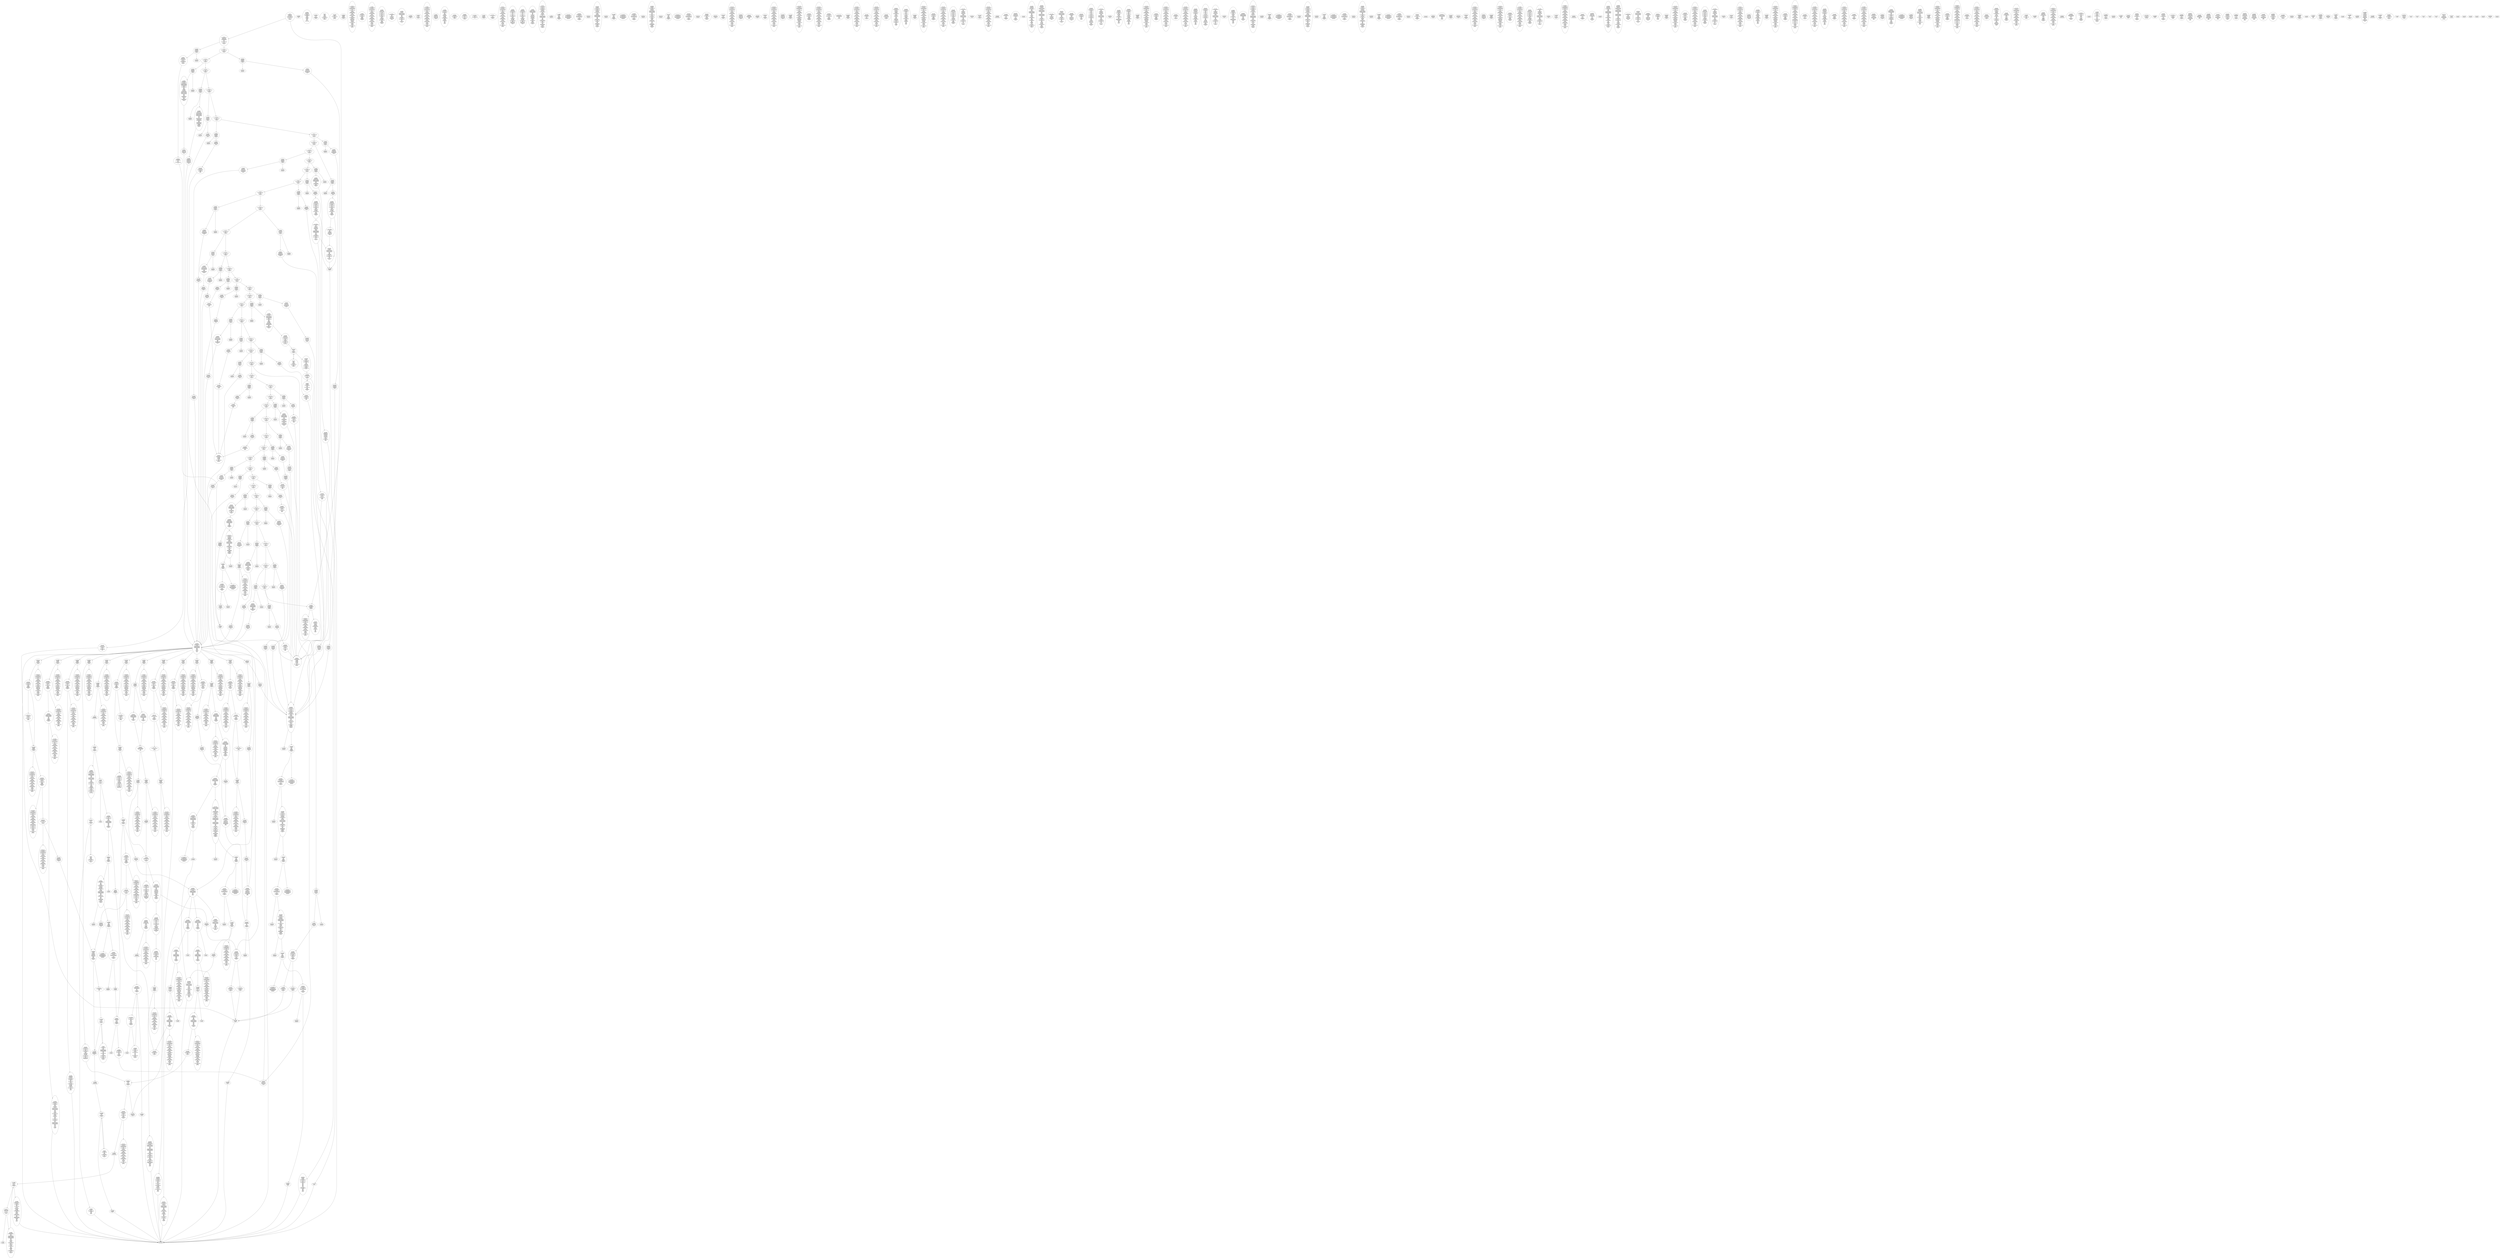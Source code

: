 /* Generated by GvGen v.1.0 (https://www.github.com/stricaud/gvgen) */

digraph G {
compound=true;
   node1 [label="[anywhere]"];
   node2 [label="# 0x0
PUSHX Data
PUSHX Data
MSTORE
PUSHX LogicData
CALLDATASIZE
LT
PUSHX Data
JUMPI
"];
   node3 [label="# 0xd
PUSHX BitData
PUSHX Data
PUSHX Data
CALLDATALOAD
DIV
AND
PUSHX LogicData
EQ
PUSHX Data
JUMPI
"];
   node4 [label="# 0x40
PUSHX LogicData
EQ
PUSHX Data
JUMPI
"];
   node5 [label="# 0x4b
PUSHX LogicData
EQ
PUSHX Data
JUMPI
"];
   node6 [label="# 0x56
PUSHX LogicData
EQ
PUSHX Data
JUMPI
"];
   node7 [label="# 0x61
PUSHX LogicData
EQ
PUSHX Data
JUMPI
"];
   node8 [label="# 0x6c
PUSHX LogicData
EQ
PUSHX Data
JUMPI
"];
   node9 [label="# 0x77
PUSHX LogicData
EQ
PUSHX Data
JUMPI
"];
   node10 [label="# 0x82
PUSHX LogicData
EQ
PUSHX Data
JUMPI
"];
   node11 [label="# 0x8d
PUSHX LogicData
EQ
PUSHX Data
JUMPI
"];
   node12 [label="# 0x98
PUSHX LogicData
EQ
PUSHX Data
JUMPI
"];
   node13 [label="# 0xa3
PUSHX LogicData
EQ
PUSHX Data
JUMPI
"];
   node14 [label="# 0xae
PUSHX LogicData
EQ
PUSHX Data
JUMPI
"];
   node15 [label="# 0xb9
PUSHX LogicData
EQ
PUSHX Data
JUMPI
"];
   node16 [label="# 0xc4
PUSHX LogicData
EQ
PUSHX Data
JUMPI
"];
   node17 [label="# 0xcf
PUSHX LogicData
EQ
PUSHX Data
JUMPI
"];
   node18 [label="# 0xda
PUSHX LogicData
EQ
PUSHX Data
JUMPI
"];
   node19 [label="# 0xe5
PUSHX LogicData
EQ
PUSHX Data
JUMPI
"];
   node20 [label="# 0xf0
PUSHX LogicData
EQ
PUSHX Data
JUMPI
"];
   node21 [label="# 0xfb
PUSHX LogicData
EQ
PUSHX Data
JUMPI
"];
   node22 [label="# 0x106
PUSHX LogicData
EQ
PUSHX Data
JUMPI
"];
   node23 [label="# 0x111
PUSHX LogicData
EQ
PUSHX Data
JUMPI
"];
   node24 [label="# 0x11c
PUSHX LogicData
EQ
PUSHX Data
JUMPI
"];
   node25 [label="# 0x127
PUSHX LogicData
EQ
PUSHX Data
JUMPI
"];
   node26 [label="# 0x132
PUSHX LogicData
EQ
PUSHX Data
JUMPI
"];
   node27 [label="# 0x13d
PUSHX LogicData
EQ
PUSHX Data
JUMPI
"];
   node28 [label="# 0x148
PUSHX LogicData
EQ
PUSHX Data
JUMPI
"];
   node29 [label="# 0x153
PUSHX LogicData
EQ
PUSHX Data
JUMPI
"];
   node30 [label="# 0x15e
PUSHX LogicData
EQ
PUSHX Data
JUMPI
"];
   node31 [label="# 0x169
PUSHX LogicData
EQ
PUSHX Data
JUMPI
"];
   node32 [label="# 0x174
PUSHX LogicData
EQ
PUSHX Data
JUMPI
"];
   node33 [label="# 0x17f
PUSHX LogicData
EQ
PUSHX Data
JUMPI
"];
   node34 [label="# 0x18a
PUSHX LogicData
EQ
PUSHX Data
JUMPI
"];
   node35 [label="# 0x195
PUSHX LogicData
EQ
PUSHX Data
JUMPI
"];
   node36 [label="# 0x1a0
PUSHX LogicData
EQ
PUSHX Data
JUMPI
"];
   node37 [label="# 0x1ab
PUSHX LogicData
EQ
PUSHX Data
JUMPI
"];
   node38 [label="# 0x1b6
PUSHX LogicData
EQ
PUSHX Data
JUMPI
"];
   node39 [label="# 0x1c1
PUSHX LogicData
EQ
PUSHX Data
JUMPI
"];
   node40 [label="# 0x1cc
PUSHX LogicData
EQ
PUSHX Data
JUMPI
"];
   node41 [label="# 0x1d7
PUSHX LogicData
EQ
PUSHX Data
JUMPI
"];
   node42 [label="# 0x1e2
PUSHX LogicData
EQ
PUSHX Data
JUMPI
"];
   node43 [label="# 0x1ed
PUSHX LogicData
EQ
PUSHX Data
JUMPI
"];
   node44 [label="# 0x1f8
PUSHX LogicData
EQ
PUSHX Data
JUMPI
"];
   node45 [label="# 0x203
JUMPDEST
CALLDATASIZE
ISZERO
PUSHX Data
JUMPI
"];
   node46 [label="# 0x20a
PUSHX MemData
MLOAD
PUSHX ArithData
PUSHX ArithData
EXP
PUSHX ArithData
MUL
MSTORE
PUSHX Data
PUSHX ArithData
ADD
MSTORE
PUSHX Data
PUSHX ArithData
ADD
MSTORE
PUSHX Data
PUSHX ArithData
ADD
MSTORE
MLOAD
SUB
PUSHX ArithData
ADD
REVERT
"];
   node47 [label="# 0x259
JUMPDEST
PUSHX Data
MLOAD
CALLER
MSTORE
CALLVALUE
PUSHX ArithData
ADD
MSTORE
MLOAD
PUSHX Data
SUB
ADD
LOGX
STOP
"];
   node48 [label="# 0x295
JUMPDEST
CALLVALUE
ISZERO
PUSHX Data
JUMPI
"];
   node49 [label="# 0x29d
PUSHX Data
REVERT
"];
   node50 [label="# 0x2a1
JUMPDEST
PUSHX Data
PUSHX BitData
NOT
PUSHX Data
CALLDATALOAD
AND
PUSHX Data
JUMP
"];
   node51 [label="# 0x2cc
JUMPDEST
PUSHX MemData
MLOAD
ISZERO
ISZERO
MSTORE
MLOAD
SUB
PUSHX ArithData
ADD
RETURN
"];
   node52 [label="# 0x2e0
JUMPDEST
CALLVALUE
ISZERO
PUSHX Data
JUMPI
"];
   node53 [label="# 0x2e8
PUSHX Data
REVERT
"];
   node54 [label="# 0x2ec
JUMPDEST
PUSHX Data
PUSHX Data
CALLDATALOAD
PUSHX Data
JUMP
"];
   node55 [label="# 0x2f8
JUMPDEST
STOP
"];
   node56 [label="# 0x2fa
JUMPDEST
CALLVALUE
ISZERO
PUSHX Data
JUMPI
"];
   node57 [label="# 0x302
PUSHX Data
REVERT
"];
   node58 [label="# 0x306
JUMPDEST
PUSHX MemData
MLOAD
PUSHX ArithData
PUSHX ArithData
PUSHX ArithData
CALLDATALOAD
ADD
CALLDATALOAD
MUL
ADD
ADD
MSTORE
MSTORE
PUSHX Data
CALLDATALOAD
PUSHX ArithData
PUSHX ArithData
PUSHX ArithData
EXP
SUB
AND
CALLDATASIZE
PUSHX Data
ADD
ADD
CALLDATACOPY
PUSHX Data
JUMP
"];
   node59 [label="# 0x35d
JUMPDEST
CALLVALUE
ISZERO
PUSHX Data
JUMPI
"];
   node60 [label="# 0x365
PUSHX Data
REVERT
"];
   node61 [label="# 0x369
JUMPDEST
PUSHX Data
PUSHX ArithData
CALLDATALOAD
PUSHX ArithData
PUSHX ArithData
PUSHX ArithData
EXP
SUB
AND
PUSHX ArithData
CALLDATALOAD
PUSHX Data
CALLDATALOAD
ADD
ADD
CALLDATALOAD
PUSHX Data
CALLDATALOAD
ISZERO
ISZERO
PUSHX Data
JUMP
"];
   node62 [label="# 0x393
JUMPDEST
CALLVALUE
ISZERO
PUSHX Data
JUMPI
"];
   node63 [label="# 0x39b
PUSHX Data
REVERT
"];
   node64 [label="# 0x39f
JUMPDEST
PUSHX Data
PUSHX Data
JUMP
"];
   node65 [label="# 0x3a8
JUMPDEST
CALLVALUE
ISZERO
PUSHX Data
JUMPI
"];
   node66 [label="# 0x3b0
PUSHX Data
REVERT
"];
   node67 [label="# 0x3b4
JUMPDEST
PUSHX Data
PUSHX Data
JUMP
"];
   node68 [label="# 0x3bd
JUMPDEST
CALLVALUE
ISZERO
PUSHX Data
JUMPI
"];
   node69 [label="# 0x3c5
PUSHX Data
REVERT
"];
   node70 [label="# 0x3c9
JUMPDEST
PUSHX Data
PUSHX Data
CALLDATALOAD
PUSHX Data
JUMP
"];
   node71 [label="# 0x3d5
JUMPDEST
CALLVALUE
ISZERO
PUSHX Data
JUMPI
"];
   node72 [label="# 0x3dd
PUSHX Data
REVERT
"];
   node73 [label="# 0x3e1
JUMPDEST
PUSHX Data
PUSHX Data
JUMP
"];
   node74 [label="# 0x3ea
JUMPDEST
PUSHX Data
MLOAD
PUSHX ArithData
MSTORE
MLOAD
ADD
MSTORE
MLOAD
ADD
ADD
MUL
PUSHX Data
"];
   node75 [label="# 0x40e
JUMPDEST
LT
ISZERO
PUSHX Data
JUMPI
"];
   node76 [label="# 0x417
ADD
MLOAD
ADD
MSTORE
PUSHX ArithData
ADD
PUSHX Data
JUMP
"];
   node77 [label="# 0x426
JUMPDEST
ADD
PUSHX MemData
MLOAD
SUB
RETURN
"];
   node78 [label="# 0x43a
JUMPDEST
CALLVALUE
ISZERO
PUSHX Data
JUMPI
"];
   node79 [label="# 0x442
PUSHX Data
REVERT
"];
   node80 [label="# 0x446
JUMPDEST
PUSHX Data
PUSHX Data
CALLDATALOAD
PUSHX Data
JUMP
"];
   node81 [label="# 0x452
JUMPDEST
CALLVALUE
ISZERO
PUSHX Data
JUMPI
"];
   node82 [label="# 0x45a
PUSHX Data
REVERT
"];
   node83 [label="# 0x45e
JUMPDEST
PUSHX Data
PUSHX ArithData
PUSHX ArithData
PUSHX ArithData
EXP
SUB
PUSHX Data
CALLDATALOAD
AND
PUSHX Data
JUMP
"];
   node84 [label="# 0x473
JUMPDEST
CALLVALUE
ISZERO
PUSHX Data
JUMPI
"];
   node85 [label="# 0x47b
PUSHX Data
REVERT
"];
   node86 [label="# 0x47f
JUMPDEST
PUSHX Data
PUSHX Data
JUMP
"];
   node87 [label="# 0x488
JUMPDEST
CALLVALUE
ISZERO
PUSHX Data
JUMPI
"];
   node88 [label="# 0x490
PUSHX Data
REVERT
"];
   node89 [label="# 0x494
JUMPDEST
PUSHX Data
PUSHX Data
JUMP
"];
   node90 [label="# 0x49d
JUMPDEST
CALLVALUE
ISZERO
PUSHX Data
JUMPI
"];
   node91 [label="# 0x4a5
PUSHX Data
REVERT
"];
   node92 [label="# 0x4a9
JUMPDEST
PUSHX Data
PUSHX Data
CALLDATALOAD
PUSHX Data
JUMP
"];
   node93 [label="# 0x4b5
JUMPDEST
CALLVALUE
ISZERO
PUSHX Data
JUMPI
"];
   node94 [label="# 0x4bd
PUSHX Data
REVERT
"];
   node95 [label="# 0x4c1
JUMPDEST
PUSHX Data
PUSHX Data
CALLDATALOAD
PUSHX Data
JUMP
"];
   node96 [label="# 0x4cd
JUMPDEST
CALLVALUE
ISZERO
PUSHX Data
JUMPI
"];
   node97 [label="# 0x4d5
PUSHX Data
REVERT
"];
   node98 [label="# 0x4d9
JUMPDEST
PUSHX Data
PUSHX ArithData
CALLDATALOAD
PUSHX ArithData
ADD
ADD
CALLDATALOAD
PUSHX Data
JUMP
"];
   node99 [label="# 0x4ed
JUMPDEST
CALLVALUE
ISZERO
PUSHX Data
JUMPI
"];
   node100 [label="# 0x4f5
PUSHX Data
REVERT
"];
   node101 [label="# 0x4f9
JUMPDEST
PUSHX Data
PUSHX Data
CALLDATALOAD
PUSHX Data
JUMP
"];
   node102 [label="# 0x505
JUMPDEST
CALLVALUE
ISZERO
PUSHX Data
JUMPI
"];
   node103 [label="# 0x50d
PUSHX Data
REVERT
"];
   node104 [label="# 0x511
JUMPDEST
PUSHX Data
PUSHX Data
JUMP
"];
   node105 [label="# 0x51a
JUMPDEST
PUSHX MemData
MLOAD
MSTORE
MLOAD
SUB
PUSHX ArithData
ADD
RETURN
"];
   node106 [label="# 0x52c
JUMPDEST
CALLVALUE
ISZERO
PUSHX Data
JUMPI
"];
   node107 [label="# 0x534
PUSHX Data
REVERT
"];
   node108 [label="# 0x538
JUMPDEST
PUSHX Data
PUSHX Data
JUMP
"];
   node109 [label="# 0x541
JUMPDEST
CALLVALUE
ISZERO
PUSHX Data
JUMPI
"];
   node110 [label="# 0x549
PUSHX Data
REVERT
"];
   node111 [label="# 0x54d
JUMPDEST
PUSHX Data
PUSHX Data
CALLDATALOAD
PUSHX Data
JUMP
"];
   node112 [label="# 0x559
JUMPDEST
CALLVALUE
ISZERO
PUSHX Data
JUMPI
"];
   node113 [label="# 0x561
PUSHX Data
REVERT
"];
   node114 [label="# 0x565
JUMPDEST
PUSHX MemData
MLOAD
PUSHX ArithData
PUSHX ArithData
CALLDATALOAD
ADD
CALLDATALOAD
MUL
ADD
ADD
MSTORE
MSTORE
PUSHX Data
CALLDATASIZE
PUSHX ArithData
ADD
ADD
CALLDATACOPY
PUSHX Data
JUMP
"];
   node115 [label="# 0x5ae
JUMPDEST
CALLVALUE
ISZERO
PUSHX Data
JUMPI
"];
   node116 [label="# 0x5b6
PUSHX Data
REVERT
"];
   node117 [label="# 0x5ba
JUMPDEST
PUSHX Data
PUSHX ArithData
CALLDATALOAD
PUSHX ArithData
ADD
ADD
CALLDATALOAD
PUSHX Data
JUMP
"];
   node118 [label="# 0x5ce
JUMPDEST
CALLVALUE
ISZERO
PUSHX Data
JUMPI
"];
   node119 [label="# 0x5d6
PUSHX Data
REVERT
"];
   node120 [label="# 0x5da
JUMPDEST
PUSHX Data
PUSHX Data
JUMP
"];
   node121 [label="# 0x5e3
JUMPDEST
CALLVALUE
ISZERO
PUSHX Data
JUMPI
"];
   node122 [label="# 0x5eb
PUSHX Data
REVERT
"];
   node123 [label="# 0x5ef
JUMPDEST
PUSHX Data
PUSHX Data
JUMP
"];
   node124 [label="# 0x5f8
JUMPDEST
CALLVALUE
ISZERO
PUSHX Data
JUMPI
"];
   node125 [label="# 0x600
PUSHX Data
REVERT
"];
   node126 [label="# 0x604
JUMPDEST
PUSHX Data
PUSHX Data
JUMP
"];
   node127 [label="# 0x60d
JUMPDEST
PUSHX MemData
MLOAD
PUSHX ArithData
PUSHX ArithData
PUSHX ArithData
EXP
SUB
AND
MSTORE
MLOAD
SUB
PUSHX ArithData
ADD
RETURN
"];
   node128 [label="# 0x629
JUMPDEST
CALLVALUE
ISZERO
PUSHX Data
JUMPI
"];
   node129 [label="# 0x631
PUSHX Data
REVERT
"];
   node130 [label="# 0x635
JUMPDEST
PUSHX Data
PUSHX Data
JUMP
"];
   node131 [label="# 0x63e
JUMPDEST
CALLVALUE
ISZERO
PUSHX Data
JUMPI
"];
   node132 [label="# 0x646
PUSHX Data
REVERT
"];
   node133 [label="# 0x64a
JUMPDEST
PUSHX Data
PUSHX Data
JUMP
"];
   node134 [label="# 0x653
JUMPDEST
CALLVALUE
ISZERO
PUSHX Data
JUMPI
"];
   node135 [label="# 0x65b
PUSHX Data
REVERT
"];
   node136 [label="# 0x65f
JUMPDEST
PUSHX Data
PUSHX Data
JUMP
"];
   node137 [label="# 0x668
JUMPDEST
CALLVALUE
ISZERO
PUSHX Data
JUMPI
"];
   node138 [label="# 0x670
PUSHX Data
REVERT
"];
   node139 [label="# 0x674
JUMPDEST
PUSHX Data
PUSHX ArithData
PUSHX ArithData
PUSHX ArithData
EXP
SUB
PUSHX Data
CALLDATALOAD
AND
PUSHX Data
CALLDATALOAD
AND
PUSHX Data
CALLDATALOAD
PUSHX Data
JUMP
"];
   node140 [label="# 0x692
JUMPDEST
CALLVALUE
ISZERO
PUSHX Data
JUMPI
"];
   node141 [label="# 0x69a
PUSHX Data
REVERT
"];
   node142 [label="# 0x69e
JUMPDEST
PUSHX Data
PUSHX Data
JUMP
"];
   node143 [label="# 0x6a7
JUMPDEST
CALLVALUE
ISZERO
PUSHX Data
JUMPI
"];
   node144 [label="# 0x6af
PUSHX Data
REVERT
"];
   node145 [label="# 0x6b3
JUMPDEST
PUSHX Data
PUSHX Data
CALLDATALOAD
PUSHX Data
JUMP
"];
   node146 [label="# 0x6bf
JUMPDEST
CALLVALUE
ISZERO
PUSHX Data
JUMPI
"];
   node147 [label="# 0x6c7
PUSHX Data
REVERT
"];
   node148 [label="# 0x6cb
JUMPDEST
PUSHX Data
PUSHX Data
CALLDATALOAD
PUSHX Data
JUMP
"];
   node149 [label="# 0x6d7
JUMPDEST
CALLVALUE
ISZERO
PUSHX Data
JUMPI
"];
   node150 [label="# 0x6df
PUSHX Data
REVERT
"];
   node151 [label="# 0x6e3
JUMPDEST
PUSHX Data
PUSHX Data
JUMP
"];
   node152 [label="# 0x6ec
JUMPDEST
CALLVALUE
ISZERO
PUSHX Data
JUMPI
"];
   node153 [label="# 0x6f4
PUSHX Data
REVERT
"];
   node154 [label="# 0x6f8
JUMPDEST
PUSHX Data
PUSHX Data
CALLDATALOAD
PUSHX Data
JUMP
"];
   node155 [label="# 0x704
JUMPDEST
CALLVALUE
ISZERO
PUSHX Data
JUMPI
"];
   node156 [label="# 0x70c
PUSHX Data
REVERT
"];
   node157 [label="# 0x710
JUMPDEST
PUSHX Data
PUSHX Data
JUMP
"];
   node158 [label="# 0x719
JUMPDEST
CALLVALUE
ISZERO
PUSHX Data
JUMPI
"];
   node159 [label="# 0x721
PUSHX Data
REVERT
"];
   node160 [label="# 0x725
JUMPDEST
PUSHX Data
PUSHX Data
JUMP
"];
   node161 [label="# 0x72e
JUMPDEST
CALLVALUE
ISZERO
PUSHX Data
JUMPI
"];
   node162 [label="# 0x736
PUSHX Data
REVERT
"];
   node163 [label="# 0x73a
JUMPDEST
PUSHX Data
PUSHX ArithData
PUSHX ArithData
PUSHX ArithData
EXP
SUB
PUSHX Data
CALLDATALOAD
AND
PUSHX Data
JUMP
"];
   node164 [label="# 0x74f
JUMPDEST
CALLVALUE
ISZERO
PUSHX Data
JUMPI
"];
   node165 [label="# 0x757
PUSHX Data
REVERT
"];
   node166 [label="# 0x75b
JUMPDEST
PUSHX Data
PUSHX Data
CALLDATALOAD
PUSHX Data
JUMP
"];
   node167 [label="# 0x767
JUMPDEST
CALLVALUE
ISZERO
PUSHX Data
JUMPI
"];
   node168 [label="# 0x76f
PUSHX Data
REVERT
"];
   node169 [label="# 0x773
JUMPDEST
PUSHX Data
PUSHX Data
CALLDATALOAD
PUSHX Data
JUMP
"];
   node170 [label="# 0x77f
JUMPDEST
CALLVALUE
ISZERO
PUSHX Data
JUMPI
"];
   node171 [label="# 0x787
PUSHX Data
REVERT
"];
   node172 [label="# 0x78b
JUMPDEST
PUSHX Data
PUSHX ArithData
PUSHX ArithData
PUSHX ArithData
EXP
SUB
PUSHX Data
CALLDATALOAD
AND
PUSHX Data
JUMP
"];
   node173 [label="# 0x7a0
JUMPDEST
CALLVALUE
ISZERO
PUSHX Data
JUMPI
"];
   node174 [label="# 0x7a8
PUSHX Data
REVERT
"];
   node175 [label="# 0x7ac
JUMPDEST
PUSHX Data
PUSHX Data
CALLDATALOAD
PUSHX Data
JUMP
"];
   node176 [label="# 0x7b8
JUMPDEST
CALLVALUE
ISZERO
PUSHX Data
JUMPI
"];
   node177 [label="# 0x7c0
PUSHX Data
REVERT
"];
   node178 [label="# 0x7c4
JUMPDEST
PUSHX Data
PUSHX ArithData
CALLDATALOAD
PUSHX ArithData
ADD
ADD
CALLDATALOAD
PUSHX Data
JUMP
"];
   node179 [label="# 0x7d8
JUMPDEST
CALLVALUE
ISZERO
PUSHX Data
JUMPI
"];
   node180 [label="# 0x7e0
PUSHX Data
REVERT
"];
   node181 [label="# 0x7e4
JUMPDEST
PUSHX Data
PUSHX Data
JUMP
"];
   node182 [label="# 0x7ed
JUMPDEST
PUSHX BitData
NOT
AND
PUSHX LogicData
EQ
"];
   node183 [label="# 0x830
JUMPDEST
JUMP
"];
   node184 [label="# 0x835
JUMPDEST
PUSHX Data
CALLER
PUSHX Data
JUMP
"];
   node185 [label="# 0x83e
JUMPDEST
ISZERO
ISZERO
PUSHX Data
JUMPI
"];
   node186 [label="# 0x845
PUSHX MemData
MLOAD
PUSHX ArithData
PUSHX ArithData
EXP
PUSHX ArithData
MUL
MSTORE
PUSHX Data
PUSHX ArithData
ADD
MSTORE
PUSHX Data
PUSHX ArithData
ADD
MSTORE
PUSHX MemData
MLOAD
PUSHX Data
PUSHX Data
CODECOPY
MLOAD
MSTORE
PUSHX ArithData
ADD
MSTORE
MLOAD
SUB
PUSHX ArithData
ADD
REVERT
"];
   node187 [label="# 0x882
JUMPDEST
PUSHX StorData
SLOAD
PUSHX BitData
AND
ISZERO
ISZERO
PUSHX Data
JUMPI
"];
   node188 [label="# 0x88f
PUSHX MemData
MLOAD
PUSHX ArithData
PUSHX ArithData
EXP
PUSHX ArithData
MUL
MSTORE
PUSHX Data
PUSHX ArithData
ADD
MSTORE
PUSHX Data
PUSHX ArithData
ADD
MSTORE
PUSHX Data
PUSHX ArithData
ADD
MSTORE
PUSHX Data
PUSHX ArithData
ADD
MSTORE
MLOAD
SUB
PUSHX ArithData
ADD
REVERT
"];
   node189 [label="# 0x904
JUMPDEST
PUSHX Data
PUSHX StorData
SLOAD
PUSHX ArithData
MUL
PUSHX ArithData
ADD
PUSHX MemData
MLOAD
ADD
PUSHX Data
MSTORE
MSTORE
PUSHX ArithData
ADD
SLOAD
ISZERO
PUSHX Data
JUMPI
"];
   node190 [label="# 0x92f
PUSHX ArithData
MUL
ADD
PUSHX Data
MSTORE
PUSHX Data
PUSHX Data
SHA3
"];
   node191 [label="# 0x93f
JUMPDEST
SLOAD
PUSHX ArithData
PUSHX ArithData
PUSHX ArithData
EXP
SUB
AND
MSTORE
PUSHX ArithData
ADD
PUSHX ArithData
ADD
GT
PUSHX Data
JUMPI
"];
   node192 [label="# 0x95d
JUMPDEST
PUSHX Data
JUMP
"];
   node193 [label="# 0x967
JUMPDEST
EQ
PUSHX Data
JUMPI
"];
   node194 [label="# 0x96e
PUSHX MemData
MLOAD
PUSHX ArithData
PUSHX ArithData
EXP
PUSHX ArithData
MUL
MSTORE
PUSHX Data
PUSHX ArithData
ADD
MSTORE
PUSHX Data
PUSHX ArithData
ADD
MSTORE
PUSHX Data
PUSHX ArithData
ADD
MSTORE
PUSHX Data
PUSHX ArithData
ADD
MSTORE
MLOAD
SUB
PUSHX ArithData
ADD
REVERT
"];
   node195 [label="# 0x9e3
JUMPDEST
PUSHX Data
PUSHX Data
PUSHX Data
PUSHX Data
JUMP
"];
   node196 [label="# 0x9ef
JUMPDEST
PUSHX StorData
SLOAD
PUSHX BitData
NOT
AND
SSTORE
PUSHX Data
MLOAD
CALLER
MSTORE
PUSHX ArithData
ADD
MSTORE
MLOAD
PUSHX Data
SUB
ADD
LOGX
JUMP
"];
   node197 [label="# 0xa37
JUMPDEST
PUSHX Data
PUSHX Data
PUSHX Data
JUMP
"];
   node198 [label="# 0xa42
JUMPDEST
ISZERO
ISZERO
PUSHX Data
JUMPI
"];
   node199 [label="# 0xa49
PUSHX MemData
MLOAD
PUSHX ArithData
PUSHX ArithData
EXP
PUSHX ArithData
MUL
MSTORE
PUSHX Data
PUSHX ArithData
ADD
MSTORE
PUSHX Data
PUSHX ArithData
ADD
MSTORE
PUSHX MemData
MLOAD
PUSHX Data
PUSHX Data
CODECOPY
MLOAD
MSTORE
PUSHX ArithData
ADD
MSTORE
MLOAD
SUB
PUSHX ArithData
ADD
REVERT
"];
   node200 [label="# 0xa86
JUMPDEST
MLOAD
ISZERO
ISZERO
PUSHX Data
JUMPI
"];
   node201 [label="# 0xa8f
PUSHX MemData
MLOAD
PUSHX ArithData
PUSHX ArithData
EXP
PUSHX ArithData
MUL
MSTORE
PUSHX Data
PUSHX ArithData
ADD
MSTORE
PUSHX Data
PUSHX ArithData
ADD
MSTORE
PUSHX Data
PUSHX ArithData
ADD
MSTORE
MLOAD
SUB
PUSHX ArithData
ADD
REVERT
"];
   node202 [label="# 0xade
JUMPDEST
PUSHX Data
"];
   node203 [label="# 0xae3
JUMPDEST
MLOAD
LT
ISZERO
PUSHX Data
JUMPI
"];
   node204 [label="# 0xaed
MLOAD
PUSHX Data
LT
PUSHX Data
JUMPI
"];
   node205 [label="# 0xafc
INVALID
"];
   node206 [label="# 0xafd
JUMPDEST
PUSHX ArithData
ADD
PUSHX ArithData
MUL
ADD
MLOAD
PUSHX ArithData
PUSHX ArithData
PUSHX ArithData
EXP
SUB
AND
EQ
ISZERO
PUSHX Data
JUMPI
"];
   node207 [label="# 0xb17
ADDRESS
BALANCE
PUSHX Data
JUMP
"];
   node208 [label="# 0xb1e
JUMPDEST
MLOAD
LT
ISZERO
ISZERO
PUSHX Data
JUMPI
"];
   node209 [label="# 0xb2b
INVALID
"];
   node210 [label="# 0xb2c
JUMPDEST
PUSHX ArithData
MUL
ADD
ADD
MLOAD
PUSHX MemData
MLOAD
PUSHX Data
MSTORE
ADDRESS
PUSHX ArithData
ADD
MSTORE
MLOAD
PUSHX ArithData
PUSHX ArithData
PUSHX ArithData
EXP
SUB
AND
PUSHX Data
PUSHX ArithData
ADD
SUB
ADD
PUSHX Data
EXTCODESIZE
ISZERO
ISZERO
PUSHX Data
JUMPI
"];
   node211 [label="# 0xb90
PUSHX Data
REVERT
"];
   node212 [label="# 0xb94
JUMPDEST
GAS
CALL
ISZERO
ISZERO
PUSHX Data
JUMPI
"];
   node213 [label="# 0xb9f
RETURNDATASIZE
PUSHX Data
RETURNDATACOPY
RETURNDATASIZE
PUSHX Data
REVERT
"];
   node214 [label="# 0xba8
JUMPDEST
PUSHX MemData
MLOAD
RETURNDATASIZE
PUSHX LogicData
LT
ISZERO
PUSHX Data
JUMPI
"];
   node215 [label="# 0xbba
PUSHX Data
REVERT
"];
   node216 [label="# 0xbbe
JUMPDEST
MLOAD
"];
   node217 [label="# 0xbc3
JUMPDEST
PUSHX Data
MLOAD
LT
ISZERO
ISZERO
PUSHX Data
JUMPI
"];
   node218 [label="# 0xbd4
INVALID
"];
   node219 [label="# 0xbd5
JUMPDEST
PUSHX ArithData
ADD
PUSHX ArithData
MUL
ADD
MLOAD
PUSHX Data
JUMP
"];
   node220 [label="# 0xbe5
JUMPDEST
PUSHX ArithData
ADD
PUSHX Data
JUMP
"];
   node221 [label="# 0xbf0
JUMPDEST
PUSHX Data
PUSHX MemData
MLOAD
PUSHX ArithData
PUSHX ArithData
PUSHX ArithData
EXP
SUB
AND
PUSHX ArithData
PUSHX ArithData
PUSHX ArithData
EXP
SUB
AND
MSTORE
PUSHX ArithData
ADD
PUSHX ArithData
ADD
SUB
MSTORE
MLOAD
MSTORE
PUSHX ArithData
ADD
MLOAD
PUSHX ArithData
ADD
PUSHX ArithData
MUL
PUSHX Data
"];
   node222 [label="# 0xc53
JUMPDEST
LT
ISZERO
PUSHX Data
JUMPI
"];
   node223 [label="# 0xc5c
ADD
MLOAD
ADD
MSTORE
PUSHX ArithData
ADD
PUSHX Data
JUMP
"];
   node224 [label="# 0xc6b
JUMPDEST
ADD
PUSHX MemData
MLOAD
SUB
LOGX
JUMP
"];
   node225 [label="# 0xc85
JUMPDEST
PUSHX Data
PUSHX Data
PUSHX Data
PUSHX Data
PUSHX Data
JUMP
"];
   node226 [label="# 0xc95
JUMPDEST
ISZERO
ISZERO
PUSHX Data
JUMPI
"];
   node227 [label="# 0xc9c
PUSHX MemData
MLOAD
PUSHX ArithData
PUSHX ArithData
EXP
PUSHX ArithData
MUL
MSTORE
PUSHX Data
PUSHX ArithData
ADD
MSTORE
PUSHX Data
PUSHX ArithData
ADD
MSTORE
PUSHX MemData
MLOAD
PUSHX Data
PUSHX Data
CODECOPY
MLOAD
MSTORE
PUSHX ArithData
ADD
MSTORE
MLOAD
SUB
PUSHX ArithData
ADD
REVERT
"];
   node228 [label="# 0xcd9
JUMPDEST
ISZERO
PUSHX Data
JUMPI
"];
   node229 [label="# 0xce0
PUSHX Data
PUSHX ArithData
PUSHX ArithData
PUSHX ArithData
EXP
SUB
AND
PUSHX Data
JUMP
"];
   node230 [label="# 0xcf1
JUMPDEST
ISZERO
ISZERO
PUSHX Data
JUMPI
"];
   node231 [label="# 0xcf8
PUSHX MemData
MLOAD
PUSHX ArithData
PUSHX ArithData
EXP
PUSHX ArithData
MUL
MSTORE
PUSHX Data
PUSHX ArithData
ADD
MSTORE
PUSHX Data
PUSHX ArithData
ADD
MSTORE
PUSHX Data
PUSHX ArithData
ADD
MSTORE
PUSHX Data
PUSHX ArithData
ADD
MSTORE
MLOAD
SUB
PUSHX ArithData
ADD
REVERT
"];
   node232 [label="# 0xd6d
JUMPDEST
PUSHX Data
JUMP
"];
   node233 [label="# 0xd72
JUMPDEST
PUSHX Data
PUSHX ArithData
PUSHX ArithData
PUSHX ArithData
EXP
SUB
AND
PUSHX Data
JUMP
"];
   node234 [label="# 0xd84
JUMPDEST
ISZERO
PUSHX Data
JUMPI
"];
   node235 [label="# 0xd8a
PUSHX MemData
MLOAD
PUSHX ArithData
PUSHX ArithData
EXP
PUSHX ArithData
MUL
MSTORE
PUSHX Data
PUSHX ArithData
ADD
MSTORE
PUSHX Data
PUSHX ArithData
ADD
MSTORE
PUSHX Data
PUSHX ArithData
ADD
MSTORE
PUSHX Data
PUSHX ArithData
ADD
MSTORE
MLOAD
SUB
PUSHX ArithData
ADD
REVERT
"];
   node236 [label="# 0xdff
JUMPDEST
PUSHX LogicData
LT
PUSHX Data
JUMPI
"];
   node237 [label="# 0xe08
PUSHX Data
PUSHX ArithData
ADD
PUSHX ArithData
DIV
MUL
PUSHX ArithData
ADD
PUSHX MemData
MLOAD
ADD
PUSHX Data
MSTORE
MSTORE
PUSHX ArithData
ADD
CALLDATACOPY
PUSHX Data
PUSHX Data
JUMP
"];
   node238 [label="# 0xe43
JUMPDEST
PUSHX BitData
AND
PUSHX LogicData
EQ
PUSHX Data
JUMPI
"];
   node239 [label="# 0xe58
PUSHX BitData
AND
PUSHX LogicData
EQ
"];
   node240 [label="# 0xe66
JUMPDEST
ISZERO
PUSHX Data
JUMPI
"];
   node241 [label="# 0xe6c
PUSHX LogicData
LT
ISZERO
PUSHX Data
JUMPI
"];
   node242 [label="# 0xe75
PUSHX MemData
MLOAD
PUSHX ArithData
PUSHX ArithData
EXP
PUSHX ArithData
MUL
MSTORE
PUSHX Data
PUSHX ArithData
ADD
MSTORE
PUSHX Data
PUSHX ArithData
ADD
MSTORE
PUSHX Data
PUSHX ArithData
ADD
MSTORE
PUSHX Data
PUSHX ArithData
ADD
MSTORE
MLOAD
SUB
PUSHX ArithData
ADD
REVERT
"];
   node243 [label="# 0xeea
JUMPDEST
PUSHX Data
PUSHX ArithData
ADD
PUSHX ArithData
DIV
MUL
PUSHX ArithData
ADD
PUSHX MemData
MLOAD
ADD
PUSHX Data
MSTORE
MSTORE
PUSHX ArithData
ADD
CALLDATACOPY
PUSHX Data
PUSHX Data
JUMP
"];
   node244 [label="# 0xf26
JUMPDEST
PUSHX Data
PUSHX ArithData
ADD
PUSHX ArithData
DIV
MUL
PUSHX ArithData
ADD
PUSHX MemData
MLOAD
ADD
PUSHX Data
MSTORE
MSTORE
PUSHX ArithData
ADD
CALLDATACOPY
PUSHX Data
PUSHX Data
JUMP
"];
   node245 [label="# 0xf64
JUMPDEST
PUSHX ArithData
PUSHX ArithData
PUSHX ArithData
EXP
SUB
AND
PUSHX Data
MSTORE
PUSHX Data
PUSHX Data
MSTORE
PUSHX Data
SHA3
SLOAD
PUSHX BitData
AND
ISZERO
ISZERO
PUSHX Data
JUMPI
"];
   node246 [label="# 0xf8a
PUSHX StorData
SLOAD
PUSHX StorData
SLOAD
PUSHX MemData
MLOAD
PUSHX Data
MSTORE
PUSHX ArithData
ADD
MSTORE
MLOAD
PUSHX Data
DIV
PUSHX ArithData
PUSHX ArithData
PUSHX ArithData
EXP
SUB
AND
PUSHX Data
PUSHX ArithData
ADD
PUSHX Data
SUB
ADD
PUSHX Data
EXTCODESIZE
ISZERO
ISZERO
PUSHX Data
JUMPI
"];
   node247 [label="# 0xff4
PUSHX Data
REVERT
"];
   node248 [label="# 0xff8
JUMPDEST
GAS
CALL
ISZERO
ISZERO
PUSHX Data
JUMPI
"];
   node249 [label="# 0x1003
RETURNDATASIZE
PUSHX Data
RETURNDATACOPY
RETURNDATASIZE
PUSHX Data
REVERT
"];
   node250 [label="# 0x100c
JUMPDEST
PUSHX MemData
MLOAD
RETURNDATASIZE
PUSHX LogicData
LT
ISZERO
PUSHX Data
JUMPI
"];
   node251 [label="# 0x101e
PUSHX Data
REVERT
"];
   node252 [label="# 0x1022
JUMPDEST
MLOAD
PUSHX StorData
SLOAD
PUSHX MemData
MLOAD
PUSHX Data
MSTORE
PUSHX ArithData
ADD
MSTORE
MLOAD
PUSHX ArithData
PUSHX ArithData
PUSHX ArithData
EXP
SUB
AND
PUSHX Data
PUSHX ArithData
ADD
PUSHX Data
SUB
ADD
PUSHX Data
EXTCODESIZE
ISZERO
ISZERO
PUSHX Data
JUMPI
"];
   node253 [label="# 0x1087
PUSHX Data
REVERT
"];
   node254 [label="# 0x108b
JUMPDEST
GAS
CALL
ISZERO
ISZERO
PUSHX Data
JUMPI
"];
   node255 [label="# 0x1096
RETURNDATASIZE
PUSHX Data
RETURNDATACOPY
RETURNDATASIZE
PUSHX Data
REVERT
"];
   node256 [label="# 0x109f
JUMPDEST
PUSHX MemData
MLOAD
RETURNDATASIZE
PUSHX LogicData
LT
ISZERO
PUSHX Data
JUMPI
"];
   node257 [label="# 0x10b1
PUSHX Data
REVERT
"];
   node258 [label="# 0x10b5
JUMPDEST
MLOAD
PUSHX MemData
MLOAD
PUSHX Data
MSTORE
PUSHX ArithData
PUSHX ArithData
PUSHX ArithData
EXP
SUB
AND
PUSHX ArithData
ADD
MSTORE
PUSHX ArithData
ADD
MSTORE
MLOAD
AND
PUSHX Data
PUSHX ArithData
ADD
SUB
ADD
PUSHX Data
EXTCODESIZE
ISZERO
ISZERO
PUSHX Data
JUMPI
"];
   node259 [label="# 0x111b
PUSHX Data
REVERT
"];
   node260 [label="# 0x111f
JUMPDEST
GAS
CALL
ISZERO
ISZERO
PUSHX Data
JUMPI
"];
   node261 [label="# 0x112a
RETURNDATASIZE
PUSHX Data
RETURNDATACOPY
RETURNDATASIZE
PUSHX Data
REVERT
"];
   node262 [label="# 0x1133
JUMPDEST
PUSHX MemData
MLOAD
RETURNDATASIZE
PUSHX LogicData
LT
ISZERO
PUSHX Data
JUMPI
"];
   node263 [label="# 0x1145
PUSHX Data
REVERT
"];
   node264 [label="# 0x1149
JUMPDEST
MLOAD
PUSHX ArithData
ADD
MLOAD
ISZERO
PUSHX Data
JUMPI
"];
   node265 [label="# 0x115e
PUSHX Data
PUSHX Data
JUMP
"];
   node266 [label="# 0x1165
JUMPDEST
GT
ISZERO
PUSHX Data
JUMPI
"];
   node267 [label="# 0x116d
PUSHX MemData
MLOAD
PUSHX ArithData
PUSHX ArithData
EXP
PUSHX ArithData
MUL
MSTORE
PUSHX Data
PUSHX ArithData
ADD
MSTORE
PUSHX Data
PUSHX ArithData
ADD
MSTORE
PUSHX Data
PUSHX ArithData
ADD
MSTORE
PUSHX Data
PUSHX ArithData
ADD
MSTORE
MLOAD
SUB
PUSHX ArithData
ADD
REVERT
"];
   node268 [label="# 0x11e2
JUMPDEST
PUSHX Data
PUSHX Data
PUSHX Data
PUSHX Data
JUMP
"];
   node269 [label="# 0x11f1
JUMPDEST
PUSHX BitData
PUSHX BitData
AND
JUMP
"];
   node270 [label="# 0x11fd
JUMPDEST
PUSHX Data
JUMP
"];
   node271 [label="# 0x1202
JUMPDEST
PUSHX ArithData
PUSHX ArithData
PUSHX ArithData
EXP
SUB
AND
PUSHX Data
MSTORE
PUSHX Data
PUSHX Data
MSTORE
PUSHX Data
SHA3
SLOAD
PUSHX BitData
AND
ISZERO
ISZERO
PUSHX Data
JUMPI
"];
   node272 [label="# 0x1225
PUSHX Data
PUSHX Data
JUMP
"];
   node273 [label="# 0x122c
JUMPDEST
GT
ISZERO
PUSHX Data
JUMPI
"];
   node274 [label="# 0x1234
PUSHX MemData
MLOAD
PUSHX ArithData
PUSHX ArithData
EXP
PUSHX ArithData
MUL
MSTORE
PUSHX Data
PUSHX ArithData
ADD
MSTORE
PUSHX Data
PUSHX ArithData
ADD
MSTORE
PUSHX Data
PUSHX ArithData
ADD
MSTORE
PUSHX Data
PUSHX ArithData
ADD
MSTORE
MLOAD
SUB
PUSHX ArithData
ADD
REVERT
"];
   node275 [label="# 0x12a9
JUMPDEST
PUSHX Data
PUSHX Data
PUSHX Data
PUSHX Data
JUMP
"];
   node276 [label="# 0x12b8
JUMPDEST
PUSHX Data
PUSHX ArithData
ADD
PUSHX ArithData
DIV
MUL
PUSHX ArithData
ADD
PUSHX MemData
MLOAD
ADD
PUSHX Data
MSTORE
MSTORE
PUSHX ArithData
ADD
CALLDATACOPY
PUSHX Data
JUMP
"];
   node277 [label="# 0x12f7
JUMPDEST
ISZERO
ISZERO
PUSHX Data
JUMPI
"];
   node278 [label="# 0x12fe
PUSHX MemData
MLOAD
PUSHX ArithData
PUSHX ArithData
EXP
PUSHX ArithData
MUL
MSTORE
PUSHX Data
PUSHX ArithData
ADD
MSTORE
PUSHX Data
PUSHX ArithData
ADD
MSTORE
PUSHX Data
PUSHX ArithData
ADD
MSTORE
MLOAD
SUB
PUSHX ArithData
ADD
REVERT
"];
   node279 [label="# 0x134d
JUMPDEST
PUSHX Data
PUSHX MemData
MLOAD
PUSHX ArithData
PUSHX ArithData
PUSHX ArithData
EXP
SUB
AND
PUSHX ArithData
PUSHX ArithData
PUSHX ArithData
EXP
SUB
AND
MSTORE
PUSHX ArithData
ADD
MSTORE
PUSHX ArithData
ADD
PUSHX ArithData
ADD
SUB
MSTORE
MSTORE
PUSHX ArithData
ADD
CALLDATACOPY
PUSHX MemData
MLOAD
ADD
SUB
LOGX
JUMP
"];
   node280 [label="# 0x13cb
JUMPDEST
PUSHX StorData
SLOAD
PUSHX Data
DIV
PUSHX BitData
AND
"];
   node281 [label="# 0x13ea
JUMPDEST
JUMP
"];
   node282 [label="# 0x13ed
JUMPDEST
PUSHX StorData
SLOAD
PUSHX BitData
AND
JUMP
"];
   node283 [label="# 0x13f6
JUMPDEST
PUSHX Data
CALLER
PUSHX Data
JUMP
"];
   node284 [label="# 0x13ff
JUMPDEST
ISZERO
ISZERO
PUSHX Data
JUMPI
"];
   node285 [label="# 0x1406
PUSHX MemData
MLOAD
PUSHX ArithData
PUSHX ArithData
EXP
PUSHX ArithData
MUL
MSTORE
PUSHX Data
PUSHX ArithData
ADD
MSTORE
PUSHX Data
PUSHX ArithData
ADD
MSTORE
PUSHX MemData
MLOAD
PUSHX Data
PUSHX Data
CODECOPY
MLOAD
MSTORE
PUSHX ArithData
ADD
MSTORE
MLOAD
SUB
PUSHX ArithData
ADD
REVERT
"];
   node286 [label="# 0x1443
JUMPDEST
PUSHX StorData
SLOAD
PUSHX BitData
AND
ISZERO
ISZERO
PUSHX Data
JUMPI
"];
   node287 [label="# 0x1450
PUSHX MemData
MLOAD
PUSHX ArithData
PUSHX ArithData
EXP
PUSHX ArithData
MUL
MSTORE
PUSHX Data
PUSHX ArithData
ADD
MSTORE
PUSHX Data
PUSHX ArithData
ADD
MSTORE
PUSHX Data
PUSHX ArithData
ADD
MSTORE
PUSHX Data
PUSHX ArithData
ADD
MSTORE
MLOAD
SUB
PUSHX ArithData
ADD
REVERT
"];
   node288 [label="# 0x14c5
JUMPDEST
PUSHX StorData
SLOAD
PUSHX LogicData
GT
ISZERO
ISZERO
PUSHX Data
JUMPI
"];
   node289 [label="# 0x14d9
PUSHX LogicData
PUSHX StorData
SLOAD
GT
ISZERO
"];
   node290 [label="# 0x14e8
JUMPDEST
ISZERO
ISZERO
PUSHX Data
JUMPI
"];
   node291 [label="# 0x14ef
PUSHX MemData
MLOAD
PUSHX ArithData
PUSHX ArithData
EXP
PUSHX ArithData
MUL
MSTORE
PUSHX Data
PUSHX ArithData
ADD
MSTORE
PUSHX Data
PUSHX ArithData
ADD
MSTORE
PUSHX Data
PUSHX ArithData
ADD
MSTORE
PUSHX Data
PUSHX ArithData
ADD
MSTORE
MLOAD
SUB
PUSHX ArithData
ADD
REVERT
"];
   node292 [label="# 0x1564
JUMPDEST
PUSHX StorData
SLOAD
EQ
PUSHX Data
JUMPI
"];
   node293 [label="# 0x156e
PUSHX MemData
MLOAD
PUSHX ArithData
PUSHX ArithData
EXP
PUSHX ArithData
MUL
MSTORE
PUSHX Data
PUSHX ArithData
ADD
MSTORE
PUSHX Data
PUSHX ArithData
ADD
MSTORE
PUSHX Data
PUSHX ArithData
ADD
MSTORE
PUSHX Data
PUSHX ArithData
ADD
MSTORE
MLOAD
SUB
PUSHX ArithData
ADD
REVERT
"];
   node294 [label="# 0x15e3
JUMPDEST
PUSHX Data
PUSHX StorData
SLOAD
PUSHX Data
JUMP
"];
   node295 [label="# 0x15ee
JUMPDEST
PUSHX StorData
SLOAD
PUSHX Data
MLOAD
CALLER
MSTORE
PUSHX ArithData
ADD
MSTORE
MLOAD
PUSHX Data
SUB
ADD
LOGX
PUSHX Data
PUSHX Data
SSTORE
PUSHX StorData
SLOAD
PUSHX BitData
NOT
AND
SSTORE
JUMP
"];
   node296 [label="# 0x163e
JUMPDEST
PUSHX Data
PUSHX StorData
SLOAD
PUSHX ArithData
MUL
PUSHX ArithData
ADD
PUSHX MemData
MLOAD
ADD
PUSHX Data
MSTORE
MSTORE
PUSHX ArithData
ADD
SLOAD
ISZERO
PUSHX Data
JUMPI
"];
   node297 [label="# 0x1668
PUSHX ArithData
MUL
ADD
PUSHX Data
MSTORE
PUSHX Data
PUSHX Data
SHA3
"];
   node298 [label="# 0x1678
JUMPDEST
SLOAD
PUSHX ArithData
PUSHX ArithData
PUSHX ArithData
EXP
SUB
AND
MSTORE
PUSHX ArithData
ADD
PUSHX ArithData
ADD
GT
PUSHX Data
JUMPI
"];
   node299 [label="# 0x1696
JUMPDEST
JUMP
"];
   node300 [label="# 0x16a0
JUMPDEST
PUSHX Data
PUSHX Data
JUMP
"];
   node301 [label="# 0x16a8
JUMPDEST
ISZERO
ISZERO
PUSHX Data
JUMPI
"];
   node302 [label="# 0x16af
PUSHX MemData
MLOAD
PUSHX ArithData
PUSHX ArithData
EXP
PUSHX ArithData
MUL
MSTORE
PUSHX Data
PUSHX ArithData
ADD
MSTORE
PUSHX Data
PUSHX ArithData
ADD
MSTORE
PUSHX MemData
MLOAD
PUSHX Data
PUSHX Data
CODECOPY
MLOAD
MSTORE
PUSHX ArithData
ADD
MSTORE
MLOAD
SUB
PUSHX ArithData
ADD
REVERT
"];
   node303 [label="# 0x16ec
JUMPDEST
PUSHX StorData
SLOAD
PUSHX Data
DIV
PUSHX BitData
AND
ISZERO
ISZERO
PUSHX Data
JUMPI
"];
   node304 [label="# 0x16fe
PUSHX MemData
MLOAD
PUSHX ArithData
PUSHX ArithData
EXP
PUSHX ArithData
MUL
MSTORE
PUSHX Data
PUSHX ArithData
ADD
MSTORE
PUSHX Data
PUSHX ArithData
ADD
MSTORE
PUSHX Data
PUSHX ArithData
ADD
MSTORE
PUSHX Data
PUSHX ArithData
ADD
MSTORE
MLOAD
SUB
PUSHX ArithData
ADD
REVERT
"];
   node305 [label="# 0x1773
JUMPDEST
PUSHX LogicData
GT
ISZERO
ISZERO
PUSHX Data
JUMPI
"];
   node306 [label="# 0x1785
PUSHX LogicData
GT
ISZERO
"];
   node307 [label="# 0x1792
JUMPDEST
ISZERO
ISZERO
PUSHX Data
JUMPI
"];
   node308 [label="# 0x1799
PUSHX MemData
MLOAD
PUSHX ArithData
PUSHX ArithData
EXP
PUSHX ArithData
MUL
MSTORE
PUSHX Data
PUSHX ArithData
ADD
MSTORE
PUSHX Data
PUSHX ArithData
ADD
MSTORE
PUSHX Data
PUSHX ArithData
ADD
MSTORE
PUSHX Data
PUSHX ArithData
ADD
MSTORE
MLOAD
SUB
PUSHX ArithData
ADD
REVERT
"];
   node309 [label="# 0x180e
JUMPDEST
PUSHX Data
SSTORE
PUSHX StorData
SLOAD
PUSHX BitData
NOT
AND
PUSHX BitData
OR
SSTORE
PUSHX MemData
MLOAD
MSTORE
MLOAD
PUSHX Data
SUB
PUSHX ArithData
ADD
LOGX
JUMP
"];
   node310 [label="# 0x1856
JUMPDEST
PUSHX Data
PUSHX Data
MSTORE
PUSHX Data
MSTORE
PUSHX Data
SHA3
SLOAD
PUSHX BitData
AND
JUMP
"];
   node311 [label="# 0x186b
JUMPDEST
PUSHX Data
PUSHX StorData
SLOAD
PUSHX ArithData
MUL
PUSHX ArithData
ADD
PUSHX MemData
MLOAD
ADD
PUSHX Data
MSTORE
MSTORE
PUSHX ArithData
ADD
SLOAD
ISZERO
PUSHX Data
JUMPI
"];
   node312 [label="# 0x1895
PUSHX ArithData
MUL
ADD
PUSHX Data
MSTORE
PUSHX Data
PUSHX Data
SHA3
SLOAD
PUSHX ArithData
PUSHX ArithData
PUSHX ArithData
EXP
SUB
AND
MSTORE
PUSHX ArithData
ADD
PUSHX ArithData
ADD
GT
PUSHX Data
JUMPI
"];
   node313 [label="# 0x18c2
JUMP
"];
   node314 [label="# 0x18cb
JUMPDEST
PUSHX StorData
SLOAD
PUSHX Data
DIV
PUSHX BitData
AND
JUMP
"];
   node315 [label="# 0x18d9
JUMPDEST
PUSHX Data
PUSHX Data
JUMP
"];
   node316 [label="# 0x18e1
JUMPDEST
ISZERO
ISZERO
PUSHX Data
JUMPI
"];
   node317 [label="# 0x18e8
PUSHX MemData
MLOAD
PUSHX ArithData
PUSHX ArithData
EXP
PUSHX ArithData
MUL
MSTORE
PUSHX Data
PUSHX ArithData
ADD
MSTORE
PUSHX Data
PUSHX ArithData
ADD
MSTORE
PUSHX MemData
MLOAD
PUSHX Data
PUSHX Data
CODECOPY
MLOAD
MSTORE
PUSHX ArithData
ADD
MSTORE
MLOAD
SUB
PUSHX ArithData
ADD
REVERT
"];
   node318 [label="# 0x1925
JUMPDEST
PUSHX StorData
SLOAD
PUSHX Data
DIV
PUSHX BitData
AND
ISZERO
PUSHX Data
JUMPI
"];
   node319 [label="# 0x1936
PUSHX MemData
MLOAD
PUSHX ArithData
PUSHX ArithData
EXP
PUSHX ArithData
MUL
MSTORE
PUSHX Data
PUSHX ArithData
ADD
MSTORE
PUSHX Data
PUSHX ArithData
ADD
MSTORE
PUSHX Data
PUSHX ArithData
ADD
MSTORE
PUSHX Data
PUSHX ArithData
ADD
MSTORE
MLOAD
SUB
PUSHX ArithData
ADD
REVERT
"];
   node320 [label="# 0x19ab
JUMPDEST
PUSHX Data
PUSHX Data
JUMP
"];
   node321 [label="# 0x19b4
JUMPDEST
PUSHX StorData
SLOAD
PUSHX BitData
NOT
AND
PUSHX BitData
OR
SSTORE
PUSHX Data
MLOAD
CALLER
MSTORE
PUSHX ArithData
ADD
MSTORE
MLOAD
PUSHX Data
SUB
ADD
LOGX
JUMP
"];
   node322 [label="# 0x1a01
JUMPDEST
PUSHX Data
PUSHX Data
CALLER
PUSHX Data
JUMP
"];
   node323 [label="# 0x1a0c
JUMPDEST
ISZERO
ISZERO
PUSHX Data
JUMPI
"];
   node324 [label="# 0x1a13
PUSHX MemData
MLOAD
PUSHX ArithData
PUSHX ArithData
EXP
PUSHX ArithData
MUL
MSTORE
PUSHX Data
PUSHX ArithData
ADD
MSTORE
PUSHX Data
PUSHX ArithData
ADD
MSTORE
PUSHX MemData
MLOAD
PUSHX Data
PUSHX Data
CODECOPY
MLOAD
MSTORE
PUSHX ArithData
ADD
MSTORE
MLOAD
SUB
PUSHX ArithData
ADD
REVERT
"];
   node325 [label="# 0x1a50
JUMPDEST
PUSHX StorData
SLOAD
PUSHX BitData
AND
ISZERO
ISZERO
PUSHX Data
JUMPI
"];
   node326 [label="# 0x1a5d
PUSHX MemData
MLOAD
PUSHX ArithData
PUSHX ArithData
EXP
PUSHX ArithData
MUL
MSTORE
PUSHX Data
PUSHX ArithData
ADD
MSTORE
PUSHX Data
PUSHX ArithData
ADD
MSTORE
PUSHX Data
PUSHX ArithData
ADD
MSTORE
PUSHX Data
PUSHX ArithData
ADD
MSTORE
MLOAD
SUB
PUSHX ArithData
ADD
REVERT
"];
   node327 [label="# 0x1ad2
JUMPDEST
PUSHX Data
PUSHX StorData
SLOAD
PUSHX ArithData
MUL
PUSHX ArithData
ADD
PUSHX MemData
MLOAD
ADD
PUSHX Data
MSTORE
MSTORE
PUSHX ArithData
ADD
SLOAD
ISZERO
PUSHX Data
JUMPI
"];
   node328 [label="# 0x1afd
PUSHX ArithData
MUL
ADD
PUSHX Data
MSTORE
PUSHX Data
PUSHX Data
SHA3
SLOAD
PUSHX ArithData
PUSHX ArithData
PUSHX ArithData
EXP
SUB
AND
MSTORE
PUSHX ArithData
ADD
PUSHX ArithData
ADD
GT
PUSHX Data
JUMPI
"];
   node329 [label="# 0x1b2a
PUSHX Data
JUMP
"];
   node330 [label="# 0x1b33
JUMPDEST
EQ
PUSHX Data
JUMPI
"];
   node331 [label="# 0x1b3a
PUSHX MemData
MLOAD
PUSHX ArithData
PUSHX ArithData
EXP
PUSHX ArithData
MUL
MSTORE
PUSHX Data
PUSHX ArithData
ADD
MSTORE
PUSHX Data
PUSHX ArithData
ADD
MSTORE
PUSHX Data
PUSHX ArithData
ADD
MSTORE
PUSHX Data
PUSHX ArithData
ADD
MSTORE
MLOAD
SUB
PUSHX ArithData
ADD
REVERT
"];
   node332 [label="# 0x1baf
JUMPDEST
PUSHX Data
"];
   node333 [label="# 0x1bb3
JUMPDEST
PUSHX StorData
SLOAD
LT
ISZERO
PUSHX Data
JUMPI
"];
   node334 [label="# 0x1bbe
PUSHX Data
PUSHX Data
PUSHX Data
PUSHX StorData
SLOAD
LT
ISZERO
ISZERO
PUSHX Data
JUMPI
"];
   node335 [label="# 0x1bd1
INVALID
"];
   node336 [label="# 0x1bd2
JUMPDEST
PUSHX Data
MSTORE
PUSHX ArithData
SHA3
ADD
SLOAD
PUSHX ArithData
PUSHX ArithData
PUSHX ArithData
EXP
SUB
AND
MSTORE
ADD
MSTORE
PUSHX ArithData
ADD
SHA3
SLOAD
PUSHX BitData
NOT
AND
ISZERO
ISZERO
OR
SSTORE
PUSHX ArithData
ADD
PUSHX Data
JUMP
"];
   node337 [label="# 0x1c0e
JUMPDEST
PUSHX Data
CALLER
PUSHX StorData
PUSHX MemData
MLOAD
PUSHX ArithData
PUSHX ArithData
PUSHX ArithData
EXP
SUB
AND
PUSHX ArithData
PUSHX ArithData
PUSHX ArithData
EXP
SUB
AND
MSTORE
PUSHX ArithData
ADD
PUSHX ArithData
ADD
SUB
MSTORE
SLOAD
MSTORE
PUSHX ArithData
ADD
SLOAD
ISZERO
PUSHX Data
JUMPI
"];
   node338 [label="# 0x1c6b
PUSHX ArithData
MUL
ADD
PUSHX Data
MSTORE
PUSHX Data
PUSHX Data
SHA3
"];
   node339 [label="# 0x1c7b
JUMPDEST
SLOAD
PUSHX ArithData
PUSHX ArithData
PUSHX ArithData
EXP
SUB
AND
MSTORE
PUSHX ArithData
ADD
PUSHX ArithData
ADD
GT
PUSHX Data
JUMPI
"];
   node340 [label="# 0x1c99
JUMPDEST
PUSHX MemData
MLOAD
SUB
LOGX
PUSHX Data
PUSHX Data
PUSHX Data
PUSHX Data
JUMP
"];
   node341 [label="# 0x1cb4
JUMPDEST
PUSHX StorData
SLOAD
PUSHX BitData
NOT
AND
SSTORE
JUMP
"];
   node342 [label="# 0x1cc2
JUMPDEST
PUSHX Data
PUSHX Data
JUMP
"];
   node343 [label="# 0x1cca
JUMPDEST
ISZERO
ISZERO
PUSHX Data
JUMPI
"];
   node344 [label="# 0x1cd1
PUSHX MemData
MLOAD
PUSHX ArithData
PUSHX ArithData
EXP
PUSHX ArithData
MUL
MSTORE
PUSHX Data
PUSHX ArithData
ADD
MSTORE
PUSHX Data
PUSHX ArithData
ADD
MSTORE
PUSHX MemData
MLOAD
PUSHX Data
PUSHX Data
CODECOPY
MLOAD
MSTORE
PUSHX ArithData
ADD
MSTORE
MLOAD
SUB
PUSHX ArithData
ADD
REVERT
"];
   node345 [label="# 0x1d0e
JUMPDEST
PUSHX StorData
SLOAD
PUSHX BitData
AND
ISZERO
ISZERO
PUSHX Data
JUMPI
"];
   node346 [label="# 0x1d1c
PUSHX StorData
SLOAD
PUSHX Data
DIV
PUSHX BitData
AND
ISZERO
"];
   node347 [label="# 0x1d29
JUMPDEST
ISZERO
ISZERO
PUSHX Data
JUMPI
"];
   node348 [label="# 0x1d30
PUSHX MemData
MLOAD
PUSHX ArithData
PUSHX ArithData
EXP
PUSHX ArithData
MUL
MSTORE
PUSHX Data
PUSHX ArithData
ADD
MSTORE
PUSHX Data
PUSHX ArithData
ADD
MSTORE
PUSHX Data
PUSHX ArithData
ADD
MSTORE
PUSHX Data
PUSHX ArithData
ADD
MSTORE
MLOAD
SUB
PUSHX ArithData
ADD
REVERT
"];
   node349 [label="# 0x1da5
JUMPDEST
PUSHX StorData
SLOAD
PUSHX Data
DIV
PUSHX BitData
AND
ISZERO
ISZERO
PUSHX Data
JUMPI
"];
   node350 [label="# 0x1db8
PUSHX MemData
MLOAD
PUSHX ArithData
PUSHX ArithData
EXP
PUSHX ArithData
MUL
MSTORE
PUSHX Data
PUSHX ArithData
ADD
MSTORE
PUSHX Data
PUSHX ArithData
ADD
MSTORE
PUSHX Data
PUSHX ArithData
ADD
MSTORE
PUSHX ArithData
PUSHX ArithData
EXP
PUSHX ArithData
MUL
PUSHX ArithData
ADD
MSTORE
MLOAD
SUB
PUSHX ArithData
ADD
REVERT
"];
   node351 [label="# 0x1e15
JUMPDEST
PUSHX LogicData
GT
PUSHX Data
JUMPI
"];
   node352 [label="# 0x1e1e
PUSHX MemData
MLOAD
PUSHX ArithData
PUSHX ArithData
EXP
PUSHX ArithData
MUL
MSTORE
PUSHX Data
PUSHX ArithData
ADD
MSTORE
PUSHX ArithData
ADD
MSTORE
PUSHX Data
PUSHX ArithData
ADD
MSTORE
PUSHX Data
PUSHX ArithData
ADD
MSTORE
MLOAD
SUB
PUSHX ArithData
ADD
REVERT
"];
   node353 [label="# 0x1e92
JUMPDEST
PUSHX Data
PUSHX Data
PUSHX Data
JUMP
"];
   node354 [label="# 0x1e9e
JUMPDEST
PUSHX StorData
SLOAD
PUSHX BitData
NOT
AND
PUSHX BitData
OR
SSTORE
PUSHX StorData
SLOAD
PUSHX MemData
MLOAD
PUSHX ArithData
MUL
ADD
ADD
MSTORE
MSTORE
PUSHX Data
PUSHX Data
ADD
ISZERO
PUSHX Data
JUMPI
"];
   node355 [label="# 0x1efd
PUSHX ArithData
MUL
ADD
PUSHX Data
MSTORE
PUSHX Data
PUSHX Data
SHA3
SLOAD
PUSHX ArithData
PUSHX ArithData
PUSHX ArithData
EXP
SUB
AND
MSTORE
PUSHX ArithData
ADD
PUSHX ArithData
ADD
GT
PUSHX Data
JUMPI
"];
   node356 [label="# 0x1f2a
PUSHX Data
JUMP
"];
   node357 [label="# 0x1f33
JUMPDEST
PUSHX Data
MLOAD
PUSHX ArithData
ADD
MSTORE
MSTORE
ADD
MSTORE
PUSHX ArithData
ADD
MUL
CALLDATACOPY
PUSHX MemData
MLOAD
ADD
SUB
LOGX
JUMP
"];
   node358 [label="# 0x1f6e
JUMPDEST
PUSHX Data
PUSHX Data
JUMP
"];
   node359 [label="# 0x1f76
JUMPDEST
ISZERO
ISZERO
PUSHX Data
JUMPI
"];
   node360 [label="# 0x1f7d
PUSHX MemData
MLOAD
PUSHX ArithData
PUSHX ArithData
EXP
PUSHX ArithData
MUL
MSTORE
PUSHX Data
PUSHX ArithData
ADD
MSTORE
PUSHX Data
PUSHX ArithData
ADD
MSTORE
PUSHX MemData
MLOAD
PUSHX Data
PUSHX Data
CODECOPY
MLOAD
MSTORE
PUSHX ArithData
ADD
MSTORE
MLOAD
SUB
PUSHX ArithData
ADD
REVERT
"];
   node361 [label="# 0x1fba
JUMPDEST
PUSHX StorData
SLOAD
PUSHX Data
DIV
PUSHX BitData
AND
ISZERO
PUSHX Data
JUMPI
"];
   node362 [label="# 0x1fcb
PUSHX MemData
MLOAD
PUSHX ArithData
PUSHX ArithData
EXP
PUSHX ArithData
MUL
MSTORE
PUSHX Data
PUSHX ArithData
ADD
MSTORE
PUSHX Data
PUSHX ArithData
ADD
MSTORE
PUSHX Data
PUSHX ArithData
ADD
MSTORE
PUSHX Data
PUSHX ArithData
ADD
MSTORE
MLOAD
SUB
PUSHX ArithData
ADD
REVERT
"];
   node363 [label="# 0x2040
JUMPDEST
PUSHX LogicData
GT
ISZERO
ISZERO
PUSHX Data
JUMPI
"];
   node364 [label="# 0x2052
PUSHX LogicData
GT
ISZERO
"];
   node365 [label="# 0x205f
JUMPDEST
ISZERO
ISZERO
PUSHX Data
JUMPI
"];
   node366 [label="# 0x2066
PUSHX MemData
MLOAD
PUSHX ArithData
PUSHX ArithData
EXP
PUSHX ArithData
MUL
MSTORE
PUSHX Data
PUSHX ArithData
ADD
MSTORE
PUSHX Data
PUSHX ArithData
ADD
MSTORE
PUSHX Data
PUSHX ArithData
ADD
MSTORE
PUSHX Data
PUSHX ArithData
ADD
MSTORE
MLOAD
SUB
PUSHX ArithData
ADD
REVERT
"];
   node367 [label="# 0x20db
JUMPDEST
PUSHX Data
PUSHX Data
JUMP
"];
   node368 [label="# 0x20e4
JUMPDEST
PUSHX StorData
SLOAD
PUSHX BitData
NOT
AND
PUSHX BitData
OR
SSTORE
PUSHX Data
MLOAD
CALLER
MSTORE
PUSHX ArithData
ADD
MSTORE
MLOAD
PUSHX Data
SUB
ADD
LOGX
JUMP
"];
   node369 [label="# 0x2131
JUMPDEST
PUSHX StorData
SLOAD
JUMP
"];
   node370 [label="# 0x2137
JUMPDEST
PUSHX Data
PUSHX Data
JUMP
"];
   node371 [label="# 0x213f
JUMPDEST
ISZERO
ISZERO
PUSHX Data
JUMPI
"];
   node372 [label="# 0x2146
PUSHX MemData
MLOAD
PUSHX ArithData
PUSHX ArithData
EXP
PUSHX ArithData
MUL
MSTORE
PUSHX Data
PUSHX ArithData
ADD
MSTORE
PUSHX Data
PUSHX ArithData
ADD
MSTORE
PUSHX MemData
MLOAD
PUSHX Data
PUSHX Data
CODECOPY
MLOAD
MSTORE
PUSHX ArithData
ADD
MSTORE
MLOAD
SUB
PUSHX ArithData
ADD
REVERT
"];
   node373 [label="# 0x2183
JUMPDEST
PUSHX StorData
SLOAD
PUSHX Data
DIV
PUSHX BitData
AND
ISZERO
ISZERO
PUSHX Data
JUMPI
"];
   node374 [label="# 0x21a8
PUSHX MemData
MLOAD
PUSHX ArithData
PUSHX ArithData
EXP
PUSHX ArithData
MUL
MSTORE
PUSHX Data
PUSHX ArithData
ADD
MSTORE
PUSHX Data
PUSHX ArithData
ADD
MSTORE
PUSHX Data
PUSHX ArithData
ADD
MSTORE
MLOAD
SUB
PUSHX ArithData
ADD
REVERT
"];
   node375 [label="# 0x21f7
JUMPDEST
PUSHX StorData
SLOAD
PUSHX Data
MLOAD
PUSHX ArithData
PUSHX ArithData
PUSHX ArithData
EXP
SUB
AND
MSTORE
PUSHX Data
PUSHX ArithData
ADD
MSTORE
MLOAD
PUSHX Data
SUB
ADD
LOGX
PUSHX StorData
SLOAD
PUSHX BitData
NOT
AND
SSTORE
JUMP
"];
   node376 [label="# 0x225d
JUMPDEST
PUSHX Data
CALLER
PUSHX Data
JUMP
"];
   node377 [label="# 0x2266
JUMPDEST
ISZERO
ISZERO
PUSHX Data
JUMPI
"];
   node378 [label="# 0x226d
PUSHX MemData
MLOAD
PUSHX ArithData
PUSHX ArithData
EXP
PUSHX ArithData
MUL
MSTORE
PUSHX Data
PUSHX ArithData
ADD
MSTORE
PUSHX Data
PUSHX ArithData
ADD
MSTORE
PUSHX MemData
MLOAD
PUSHX Data
PUSHX Data
CODECOPY
MLOAD
MSTORE
PUSHX ArithData
ADD
MSTORE
MLOAD
SUB
PUSHX ArithData
ADD
REVERT
"];
   node379 [label="# 0x22aa
JUMPDEST
PUSHX StorData
SLOAD
PUSHX BitData
AND
ISZERO
ISZERO
PUSHX Data
JUMPI
"];
   node380 [label="# 0x22b7
PUSHX MemData
MLOAD
PUSHX ArithData
PUSHX ArithData
EXP
PUSHX ArithData
MUL
MSTORE
PUSHX Data
PUSHX ArithData
ADD
MSTORE
PUSHX Data
PUSHX ArithData
ADD
MSTORE
PUSHX Data
PUSHX ArithData
ADD
MSTORE
PUSHX Data
PUSHX ArithData
ADD
MSTORE
MLOAD
SUB
PUSHX ArithData
ADD
REVERT
"];
   node381 [label="# 0x232c
JUMPDEST
PUSHX StorData
SLOAD
EQ
PUSHX Data
JUMPI
"];
   node382 [label="# 0x2336
PUSHX MemData
MLOAD
PUSHX ArithData
PUSHX ArithData
EXP
PUSHX ArithData
MUL
MSTORE
PUSHX Data
PUSHX ArithData
ADD
MSTORE
PUSHX Data
PUSHX ArithData
ADD
MSTORE
PUSHX Data
PUSHX ArithData
ADD
MSTORE
PUSHX Data
PUSHX ArithData
ADD
MSTORE
MLOAD
SUB
PUSHX ArithData
ADD
REVERT
"];
   node383 [label="# 0x23ab
JUMPDEST
PUSHX Data
PUSHX Data
SSTORE
PUSHX StorData
SLOAD
PUSHX BitData
NOT
AND
SSTORE
PUSHX Data
MLOAD
CALLER
MSTORE
PUSHX ArithData
ADD
MSTORE
MLOAD
PUSHX Data
SUB
ADD
LOGX
JUMP
"];
   node384 [label="# 0x23f8
JUMPDEST
PUSHX Data
PUSHX MemData
MLOAD
PUSHX ArithData
ADD
MLOAD
PUSHX ArithData
ADD
PUSHX ArithData
MUL
PUSHX Data
"];
   node385 [label="# 0x2413
JUMPDEST
LT
ISZERO
PUSHX Data
JUMPI
"];
   node386 [label="# 0x241c
ADD
MLOAD
ADD
MSTORE
PUSHX ArithData
ADD
PUSHX Data
JUMP
"];
   node387 [label="# 0x242b
JUMPDEST
ADD
PUSHX MemData
MLOAD
PUSHX ArithData
SUB
SUB
MSTORE
PUSHX Data
MSTORE
PUSHX MemData
MLOAD
MLOAD
PUSHX ArithData
ADD
"];
   node388 [label="# 0x2454
JUMPDEST
PUSHX LogicData
LT
PUSHX Data
JUMPI
"];
   node389 [label="# 0x245d
MLOAD
MSTORE
PUSHX BitData
NOT
ADD
PUSHX ArithData
ADD
ADD
PUSHX Data
JUMP
"];
   node390 [label="# 0x2473
JUMPDEST
MLOAD
MLOAD
PUSHX ArithData
SUB
PUSHX ArithData
EXP
PUSHX BitData
NOT
ADD
NOT
AND
AND
OR
MSTORE
PUSHX MemData
MLOAD
ADD
SUB
SHA3
JUMP
"];
   node391 [label="# 0x24a5
JUMPDEST
PUSHX Data
PUSHX Data
JUMP
"];
   node392 [label="# 0x24ad
JUMPDEST
ISZERO
ISZERO
PUSHX Data
JUMPI
"];
   node393 [label="# 0x24b4
PUSHX MemData
MLOAD
PUSHX ArithData
PUSHX ArithData
EXP
PUSHX ArithData
MUL
MSTORE
PUSHX Data
PUSHX ArithData
ADD
MSTORE
PUSHX Data
PUSHX ArithData
ADD
MSTORE
PUSHX MemData
MLOAD
PUSHX Data
PUSHX Data
CODECOPY
MLOAD
MSTORE
PUSHX ArithData
ADD
MSTORE
MLOAD
SUB
PUSHX ArithData
ADD
REVERT
"];
   node394 [label="# 0x24f1
JUMPDEST
PUSHX StorData
SLOAD
PUSHX BitData
AND
ISZERO
ISZERO
PUSHX Data
JUMPI
"];
   node395 [label="# 0x24ff
PUSHX StorData
SLOAD
PUSHX Data
DIV
PUSHX BitData
AND
ISZERO
"];
   node396 [label="# 0x250c
JUMPDEST
ISZERO
ISZERO
PUSHX Data
JUMPI
"];
   node397 [label="# 0x2513
PUSHX MemData
MLOAD
PUSHX ArithData
PUSHX ArithData
EXP
PUSHX ArithData
MUL
MSTORE
PUSHX Data
PUSHX ArithData
ADD
MSTORE
PUSHX Data
PUSHX ArithData
ADD
MSTORE
PUSHX Data
PUSHX ArithData
ADD
MSTORE
PUSHX Data
PUSHX ArithData
ADD
MSTORE
MLOAD
SUB
PUSHX ArithData
ADD
REVERT
"];
   node398 [label="# 0x2588
JUMPDEST
PUSHX ArithData
MUL
PUSHX ArithData
ADD
PUSHX MemData
MLOAD
ADD
PUSHX Data
MSTORE
MSTORE
PUSHX ArithData
ADD
PUSHX ArithData
MUL
CALLDATACOPY
PUSHX Data
"];
   node399 [label="# 0x25b9
JUMPDEST
MLOAD
LT
ISZERO
PUSHX Data
JUMPI
"];
   node400 [label="# 0x25c3
PUSHX Data
PUSHX Data
JUMP
"];
   node401 [label="# 0x25ca
JUMPDEST
PUSHX ArithData
PUSHX ArithData
PUSHX ArithData
EXP
SUB
AND
MLOAD
LT
ISZERO
ISZERO
PUSHX Data
JUMPI
"];
   node402 [label="# 0x25e0
INVALID
"];
   node403 [label="# 0x25e1
JUMPDEST
PUSHX ArithData
MUL
ADD
ADD
MLOAD
PUSHX ArithData
PUSHX ArithData
PUSHX ArithData
EXP
SUB
AND
EQ
ISZERO
PUSHX Data
JUMPI
"];
   node404 [label="# 0x25fb
PUSHX MemData
MLOAD
PUSHX ArithData
PUSHX ArithData
EXP
PUSHX ArithData
MUL
MSTORE
PUSHX Data
PUSHX ArithData
ADD
MSTORE
PUSHX Data
PUSHX ArithData
ADD
MSTORE
PUSHX MemData
MLOAD
PUSHX Data
PUSHX Data
CODECOPY
MLOAD
MSTORE
PUSHX ArithData
ADD
MSTORE
PUSHX Data
PUSHX ArithData
ADD
MSTORE
MLOAD
SUB
PUSHX ArithData
ADD
REVERT
"];
   node405 [label="# 0x265e
JUMPDEST
MLOAD
PUSHX Data
LT
PUSHX Data
JUMPI
"];
   node406 [label="# 0x266e
INVALID
"];
   node407 [label="# 0x266f
JUMPDEST
PUSHX ArithData
MUL
ADD
ADD
MLOAD
PUSHX ArithData
PUSHX ArithData
PUSHX ArithData
EXP
SUB
AND
EQ
ISZERO
PUSHX Data
JUMPI
"];
   node408 [label="# 0x2689
PUSHX MemData
MLOAD
PUSHX ArithData
PUSHX ArithData
EXP
PUSHX ArithData
MUL
MSTORE
PUSHX Data
PUSHX ArithData
ADD
MSTORE
PUSHX Data
PUSHX ArithData
ADD
MSTORE
PUSHX MemData
MLOAD
PUSHX Data
PUSHX Data
CODECOPY
MLOAD
MSTORE
PUSHX ArithData
ADD
MSTORE
PUSHX Data
PUSHX ArithData
ADD
MSTORE
MLOAD
SUB
PUSHX ArithData
ADD
REVERT
"];
   node409 [label="# 0x26ec
JUMPDEST
PUSHX ArithData
ADD
PUSHX Data
JUMP
"];
   node410 [label="# 0x26f4
JUMPDEST
PUSHX StorData
SLOAD
PUSHX Data
DIV
PUSHX BitData
AND
ISZERO
ISZERO
PUSHX Data
JUMPI
"];
   node411 [label="# 0x2707
PUSHX MemData
MLOAD
PUSHX ArithData
PUSHX ArithData
EXP
PUSHX ArithData
MUL
MSTORE
PUSHX Data
PUSHX ArithData
ADD
MSTORE
PUSHX Data
PUSHX ArithData
ADD
MSTORE
PUSHX Data
PUSHX ArithData
ADD
MSTORE
PUSHX ArithData
PUSHX ArithData
EXP
PUSHX ArithData
MUL
PUSHX ArithData
ADD
MSTORE
MLOAD
SUB
PUSHX ArithData
ADD
REVERT
"];
   node412 [label="# 0x2764
JUMPDEST
PUSHX LogicData
GT
PUSHX Data
JUMPI
"];
   node413 [label="# 0x276d
PUSHX MemData
MLOAD
PUSHX ArithData
PUSHX ArithData
EXP
PUSHX ArithData
MUL
MSTORE
PUSHX Data
PUSHX ArithData
ADD
MSTORE
PUSHX Data
PUSHX ArithData
ADD
MSTORE
PUSHX Data
PUSHX ArithData
ADD
MSTORE
PUSHX Data
PUSHX ArithData
ADD
MSTORE
MLOAD
SUB
PUSHX ArithData
ADD
REVERT
"];
   node414 [label="# 0x27e2
JUMPDEST
PUSHX Data
PUSHX Data
PUSHX Data
JUMP
"];
   node415 [label="# 0x27ee
JUMPDEST
PUSHX StorData
SLOAD
PUSHX BitData
NOT
AND
PUSHX BitData
OR
SSTORE
PUSHX StorData
SLOAD
PUSHX MemData
MLOAD
PUSHX ArithData
MUL
ADD
ADD
MSTORE
MSTORE
PUSHX Data
PUSHX Data
ADD
ISZERO
PUSHX Data
JUMPI
"];
   node416 [label="# 0x284b
PUSHX ArithData
MUL
ADD
PUSHX Data
MSTORE
PUSHX Data
PUSHX Data
SHA3
SLOAD
PUSHX ArithData
PUSHX ArithData
PUSHX ArithData
EXP
SUB
AND
MSTORE
PUSHX ArithData
ADD
PUSHX ArithData
ADD
GT
PUSHX Data
JUMPI
"];
   node417 [label="# 0x2878
PUSHX Data
JUMP
"];
   node418 [label="# 0x2881
JUMPDEST
PUSHX Data
MLOAD
PUSHX ArithData
ADD
MSTORE
MSTORE
ADD
MSTORE
PUSHX ArithData
ADD
MUL
CALLDATACOPY
PUSHX MemData
MLOAD
ADD
SUB
LOGX
JUMP
"];
   node419 [label="# 0x28be
JUMPDEST
PUSHX StorData
SLOAD
JUMP
"];
   node420 [label="# 0x28c4
JUMPDEST
PUSHX StorData
SLOAD
PUSHX BitData
AND
JUMP
"];
   node421 [label="# 0x28cd
JUMPDEST
PUSHX StorData
SLOAD
PUSHX ArithData
PUSHX ArithData
PUSHX ArithData
EXP
SUB
AND
JUMP
"];
   node422 [label="# 0x28dc
JUMPDEST
PUSHX Data
PUSHX StorData
SLOAD
PUSHX ArithData
ADD
TIMESTAMP
GT
ISZERO
PUSHX Data
JUMPI
"];
   node423 [label="# 0x28ee
PUSHX StorData
SLOAD
PUSHX Data
JUMP
"];
   node424 [label="# 0x28f6
JUMPDEST
PUSHX StorData
SLOAD
PUSHX Data
JUMP
"];
   node425 [label="# 0x28ff
JUMPDEST
PUSHX StorData
SLOAD
JUMP
"];
   node426 [label="# 0x2905
JUMPDEST
PUSHX StorData
SLOAD
PUSHX Data
DIV
PUSHX BitData
AND
JUMP
"];
   node427 [label="# 0x2914
JUMPDEST
PUSHX Data
PUSHX Data
PUSHX Data
JUMP
"];
   node428 [label="# 0x291f
JUMPDEST
ISZERO
ISZERO
PUSHX Data
JUMPI
"];
   node429 [label="# 0x2926
PUSHX MemData
MLOAD
PUSHX ArithData
PUSHX ArithData
EXP
PUSHX ArithData
MUL
MSTORE
PUSHX Data
PUSHX ArithData
ADD
MSTORE
PUSHX Data
PUSHX ArithData
ADD
MSTORE
PUSHX MemData
MLOAD
PUSHX Data
PUSHX Data
CODECOPY
MLOAD
MSTORE
PUSHX ArithData
ADD
MSTORE
MLOAD
SUB
PUSHX ArithData
ADD
REVERT
"];
   node430 [label="# 0x2963
JUMPDEST
ISZERO
ISZERO
PUSHX Data
JUMPI
"];
   node431 [label="# 0x296c
PUSHX MemData
MLOAD
PUSHX ArithData
PUSHX ArithData
EXP
PUSHX ArithData
MUL
MSTORE
PUSHX Data
PUSHX ArithData
ADD
MSTORE
PUSHX Data
PUSHX ArithData
ADD
MSTORE
PUSHX Data
PUSHX ArithData
ADD
MSTORE
MLOAD
SUB
PUSHX ArithData
ADD
REVERT
"];
   node432 [label="# 0x29bb
JUMPDEST
PUSHX ArithData
PUSHX ArithData
PUSHX ArithData
EXP
SUB
AND
ISZERO
ISZERO
PUSHX Data
JUMPI
"];
   node433 [label="# 0x29cc
PUSHX MemData
MLOAD
PUSHX ArithData
PUSHX ArithData
EXP
PUSHX ArithData
MUL
MSTORE
PUSHX Data
PUSHX ArithData
ADD
MSTORE
PUSHX ArithData
ADD
MSTORE
PUSHX Data
PUSHX ArithData
ADD
MSTORE
MLOAD
SUB
PUSHX ArithData
ADD
REVERT
"];
   node434 [label="# 0x2a1b
JUMPDEST
PUSHX ArithData
PUSHX ArithData
PUSHX ArithData
EXP
SUB
AND
PUSHX Data
MSTORE
PUSHX Data
PUSHX Data
MSTORE
PUSHX Data
SHA3
SLOAD
PUSHX BitData
AND
ISZERO
ISZERO
PUSHX Data
JUMPI
"];
   node435 [label="# 0x2a3e
PUSHX Data
PUSHX Data
JUMP
"];
   node436 [label="# 0x2a45
JUMPDEST
PUSHX ArithData
PUSHX ArithData
PUSHX ArithData
EXP
SUB
AND
ISZERO
PUSHX Data
JUMPI
"];
   node437 [label="# 0x2a55
PUSHX StorData
SLOAD
PUSHX StorData
SLOAD
PUSHX MemData
MLOAD
PUSHX Data
MSTORE
PUSHX ArithData
ADD
MSTORE
MLOAD
PUSHX Data
DIV
PUSHX ArithData
PUSHX ArithData
PUSHX ArithData
EXP
SUB
AND
PUSHX Data
PUSHX ArithData
ADD
PUSHX Data
SUB
ADD
PUSHX Data
EXTCODESIZE
ISZERO
ISZERO
PUSHX Data
JUMPI
"];
   node438 [label="# 0x2abf
PUSHX Data
REVERT
"];
   node439 [label="# 0x2ac3
JUMPDEST
GAS
CALL
ISZERO
ISZERO
PUSHX Data
JUMPI
"];
   node440 [label="# 0x2ace
RETURNDATASIZE
PUSHX Data
RETURNDATACOPY
RETURNDATASIZE
PUSHX Data
REVERT
"];
   node441 [label="# 0x2ad7
JUMPDEST
PUSHX MemData
MLOAD
RETURNDATASIZE
PUSHX LogicData
LT
ISZERO
PUSHX Data
JUMPI
"];
   node442 [label="# 0x2ae9
PUSHX Data
REVERT
"];
   node443 [label="# 0x2aed
JUMPDEST
MLOAD
PUSHX StorData
SLOAD
PUSHX MemData
MLOAD
PUSHX Data
MSTORE
PUSHX ArithData
ADD
MSTORE
MLOAD
PUSHX ArithData
PUSHX ArithData
PUSHX ArithData
EXP
SUB
AND
PUSHX Data
PUSHX ArithData
ADD
PUSHX Data
SUB
ADD
PUSHX Data
EXTCODESIZE
ISZERO
ISZERO
PUSHX Data
JUMPI
"];
   node444 [label="# 0x2b52
PUSHX Data
REVERT
"];
   node445 [label="# 0x2b56
JUMPDEST
GAS
CALL
ISZERO
ISZERO
PUSHX Data
JUMPI
"];
   node446 [label="# 0x2b61
RETURNDATASIZE
PUSHX Data
RETURNDATACOPY
RETURNDATASIZE
PUSHX Data
REVERT
"];
   node447 [label="# 0x2b6a
JUMPDEST
PUSHX MemData
MLOAD
RETURNDATASIZE
PUSHX LogicData
LT
ISZERO
PUSHX Data
JUMPI
"];
   node448 [label="# 0x2b7c
PUSHX Data
REVERT
"];
   node449 [label="# 0x2b80
JUMPDEST
MLOAD
PUSHX MemData
MLOAD
PUSHX Data
MSTORE
PUSHX ArithData
PUSHX ArithData
PUSHX ArithData
EXP
SUB
AND
PUSHX ArithData
ADD
MSTORE
PUSHX ArithData
ADD
MSTORE
MLOAD
AND
PUSHX Data
PUSHX ArithData
ADD
SUB
ADD
PUSHX Data
EXTCODESIZE
ISZERO
ISZERO
PUSHX Data
JUMPI
"];
   node450 [label="# 0x2be6
PUSHX Data
REVERT
"];
   node451 [label="# 0x2bea
JUMPDEST
GAS
CALL
ISZERO
ISZERO
PUSHX Data
JUMPI
"];
   node452 [label="# 0x2bf5
RETURNDATASIZE
PUSHX Data
RETURNDATACOPY
RETURNDATASIZE
PUSHX Data
REVERT
"];
   node453 [label="# 0x2bfe
JUMPDEST
PUSHX MemData
MLOAD
RETURNDATASIZE
PUSHX LogicData
LT
ISZERO
PUSHX Data
JUMPI
"];
   node454 [label="# 0x2c10
PUSHX Data
REVERT
"];
   node455 [label="# 0x2c14
JUMPDEST
MLOAD
PUSHX ArithData
ADD
MLOAD
PUSHX Data
JUMP
"];
   node456 [label="# 0x2c26
JUMPDEST
"];
   node457 [label="# 0x2c2a
JUMPDEST
PUSHX Data
JUMPI
"];
   node458 [label="# 0x2c31
PUSHX ArithData
PUSHX ArithData
PUSHX ArithData
EXP
SUB
AND
ISZERO
"];
   node459 [label="# 0x2c3d
JUMPDEST
ISZERO
PUSHX Data
JUMPI
"];
   node460 [label="# 0x2c43
PUSHX Data
PUSHX Data
JUMP
"];
   node461 [label="# 0x2c4a
JUMPDEST
GT
ISZERO
PUSHX Data
JUMPI
"];
   node462 [label="# 0x2c52
PUSHX MemData
MLOAD
PUSHX ArithData
PUSHX ArithData
EXP
PUSHX ArithData
MUL
MSTORE
PUSHX Data
PUSHX ArithData
ADD
MSTORE
PUSHX Data
PUSHX ArithData
ADD
MSTORE
PUSHX Data
PUSHX ArithData
ADD
MSTORE
PUSHX Data
PUSHX ArithData
ADD
MSTORE
MLOAD
SUB
PUSHX ArithData
ADD
REVERT
"];
   node463 [label="# 0x2cc7
JUMPDEST
PUSHX Data
PUSHX Data
PUSHX Data
PUSHX Data
JUMP
"];
   node464 [label="# 0x2cd6
JUMPDEST
PUSHX ArithData
PUSHX ArithData
PUSHX ArithData
EXP
SUB
AND
ISZERO
PUSHX Data
JUMPI
"];
   node465 [label="# 0x2ce6
PUSHX ArithData
PUSHX ArithData
PUSHX ArithData
EXP
SUB
AND
PUSHX BitData
PUSHX MemData
MLOAD
PUSHX BitData
AND
PUSHX ArithData
MUL
MSTORE
PUSHX ArithData
ADD
PUSHX ArithData
PUSHX ArithData
PUSHX ArithData
EXP
SUB
AND
PUSHX ArithData
PUSHX ArithData
PUSHX ArithData
EXP
SUB
AND
MSTORE
PUSHX ArithData
ADD
MSTORE
PUSHX ArithData
ADD
PUSHX Data
PUSHX MemData
MLOAD
SUB
PUSHX Data
EXTCODESIZE
ISZERO
ISZERO
PUSHX Data
JUMPI
"];
   node466 [label="# 0x2d5d
PUSHX Data
REVERT
"];
   node467 [label="# 0x2d61
JUMPDEST
GAS
CALL
ISZERO
ISZERO
PUSHX Data
JUMPI
"];
   node468 [label="# 0x2d6c
RETURNDATASIZE
PUSHX Data
RETURNDATACOPY
RETURNDATASIZE
PUSHX Data
REVERT
"];
   node469 [label="# 0x2d75
JUMPDEST
PUSHX MemData
MLOAD
RETURNDATASIZE
PUSHX LogicData
LT
ISZERO
PUSHX Data
JUMPI
"];
   node470 [label="# 0x2d87
PUSHX Data
REVERT
"];
   node471 [label="# 0x2d8b
JUMPDEST
MLOAD
ISZERO
ISZERO
PUSHX Data
JUMPI
"];
   node472 [label="# 0x2d94
PUSHX MemData
MLOAD
PUSHX ArithData
PUSHX ArithData
EXP
PUSHX ArithData
MUL
MSTORE
PUSHX Data
PUSHX ArithData
ADD
MSTORE
PUSHX Data
PUSHX ArithData
ADD
MSTORE
PUSHX Data
PUSHX ArithData
ADD
MSTORE
PUSHX Data
PUSHX ArithData
ADD
MSTORE
MLOAD
SUB
PUSHX ArithData
ADD
REVERT
"];
   node473 [label="# 0x2e09
JUMPDEST
PUSHX Data
JUMP
"];
   node474 [label="# 0x2e0e
JUMPDEST
PUSHX MemData
MLOAD
PUSHX ArithData
PUSHX ArithData
PUSHX ArithData
EXP
SUB
AND
ISZERO
PUSHX ArithData
MUL
PUSHX Data
CALL
ISZERO
ISZERO
PUSHX Data
JUMPI
"];
   node475 [label="# 0x2e3b
RETURNDATASIZE
PUSHX Data
RETURNDATACOPY
RETURNDATASIZE
PUSHX Data
REVERT
"];
   node476 [label="# 0x2e44
JUMPDEST
"];
   node477 [label="# 0x2e46
JUMPDEST
PUSHX Data
MLOAD
PUSHX ArithData
PUSHX ArithData
PUSHX ArithData
EXP
SUB
AND
MSTORE
AND
PUSHX ArithData
ADD
MSTORE
ADD
MSTORE
MLOAD
PUSHX Data
SUB
PUSHX ArithData
ADD
LOGX
JUMP
"];
   node478 [label="# 0x2e98
JUMPDEST
PUSHX StorData
SLOAD
JUMP
"];
   node479 [label="# 0x2e9e
JUMPDEST
PUSHX Data
PUSHX Data
CALLER
PUSHX Data
JUMP
"];
   node480 [label="# 0x2ea9
JUMPDEST
ISZERO
ISZERO
PUSHX Data
JUMPI
"];
   node481 [label="# 0x2eb0
PUSHX MemData
MLOAD
PUSHX ArithData
PUSHX ArithData
EXP
PUSHX ArithData
MUL
MSTORE
PUSHX Data
PUSHX ArithData
ADD
MSTORE
PUSHX Data
PUSHX ArithData
ADD
MSTORE
PUSHX MemData
MLOAD
PUSHX Data
PUSHX Data
CODECOPY
MLOAD
MSTORE
PUSHX ArithData
ADD
MSTORE
MLOAD
SUB
PUSHX ArithData
ADD
REVERT
"];
   node482 [label="# 0x2eed
JUMPDEST
PUSHX StorData
SLOAD
PUSHX Data
DIV
PUSHX BitData
AND
ISZERO
ISZERO
PUSHX Data
JUMPI
"];
   node483 [label="# 0x2eff
PUSHX MemData
MLOAD
PUSHX ArithData
PUSHX ArithData
EXP
PUSHX ArithData
MUL
MSTORE
PUSHX Data
PUSHX ArithData
ADD
MSTORE
PUSHX Data
PUSHX ArithData
ADD
MSTORE
PUSHX Data
PUSHX ArithData
ADD
MSTORE
PUSHX Data
PUSHX ArithData
ADD
MSTORE
MLOAD
SUB
PUSHX ArithData
ADD
REVERT
"];
   node484 [label="# 0x2f74
JUMPDEST
PUSHX Data
PUSHX StorData
SLOAD
PUSHX ArithData
MUL
PUSHX ArithData
ADD
PUSHX MemData
MLOAD
ADD
PUSHX Data
MSTORE
MSTORE
PUSHX ArithData
ADD
SLOAD
ISZERO
PUSHX Data
JUMPI
"];
   node485 [label="# 0x2f9f
PUSHX ArithData
MUL
ADD
PUSHX Data
MSTORE
PUSHX Data
PUSHX Data
SHA3
SLOAD
PUSHX ArithData
PUSHX ArithData
PUSHX ArithData
EXP
SUB
AND
MSTORE
PUSHX ArithData
ADD
PUSHX ArithData
ADD
GT
PUSHX Data
JUMPI
"];
   node486 [label="# 0x2fcc
PUSHX Data
JUMP
"];
   node487 [label="# 0x2fd5
JUMPDEST
EQ
PUSHX Data
JUMPI
"];
   node488 [label="# 0x2fdc
PUSHX MemData
MLOAD
PUSHX ArithData
PUSHX ArithData
EXP
PUSHX ArithData
MUL
MSTORE
PUSHX Data
PUSHX ArithData
ADD
MSTORE
PUSHX Data
PUSHX ArithData
ADD
MSTORE
PUSHX Data
PUSHX ArithData
ADD
MSTORE
PUSHX Data
PUSHX ArithData
ADD
MSTORE
PUSHX Data
PUSHX ArithData
ADD
MSTORE
MLOAD
SUB
PUSHX ArithData
ADD
REVERT
"];
   node489 [label="# 0x3077
JUMPDEST
PUSHX Data
"];
   node490 [label="# 0x307b
JUMPDEST
PUSHX StorData
SLOAD
LT
ISZERO
PUSHX Data
JUMPI
"];
   node491 [label="# 0x3086
PUSHX Data
PUSHX Data
PUSHX Data
PUSHX StorData
SLOAD
LT
ISZERO
ISZERO
PUSHX Data
JUMPI
"];
   node492 [label="# 0x3099
INVALID
"];
   node493 [label="# 0x309a
JUMPDEST
PUSHX Data
MSTORE
PUSHX ArithData
SHA3
ADD
SLOAD
PUSHX ArithData
PUSHX ArithData
PUSHX ArithData
EXP
SUB
AND
MSTORE
ADD
MSTORE
PUSHX ArithData
ADD
SHA3
SLOAD
PUSHX BitData
NOT
AND
ISZERO
ISZERO
OR
SSTORE
PUSHX ArithData
ADD
PUSHX Data
JUMP
"];
   node494 [label="# 0x30d6
JUMPDEST
PUSHX Data
CALLER
PUSHX StorData
PUSHX MemData
MLOAD
PUSHX ArithData
PUSHX ArithData
PUSHX ArithData
EXP
SUB
AND
PUSHX ArithData
PUSHX ArithData
PUSHX ArithData
EXP
SUB
AND
MSTORE
PUSHX ArithData
ADD
PUSHX ArithData
ADD
SUB
MSTORE
SLOAD
MSTORE
PUSHX ArithData
ADD
SLOAD
ISZERO
PUSHX Data
JUMPI
"];
   node495 [label="# 0x3133
PUSHX ArithData
MUL
ADD
PUSHX Data
MSTORE
PUSHX Data
PUSHX Data
SHA3
"];
   node496 [label="# 0x3143
JUMPDEST
SLOAD
PUSHX ArithData
PUSHX ArithData
PUSHX ArithData
EXP
SUB
AND
MSTORE
PUSHX ArithData
ADD
PUSHX ArithData
ADD
GT
PUSHX Data
JUMPI
"];
   node497 [label="# 0x3161
JUMPDEST
PUSHX MemData
MLOAD
SUB
LOGX
PUSHX Data
PUSHX Data
PUSHX Data
PUSHX Data
JUMP
"];
   node498 [label="# 0x317c
JUMPDEST
PUSHX StorData
SLOAD
PUSHX BitData
NOT
AND
SSTORE
JUMP
"];
   node499 [label="# 0x318b
JUMPDEST
PUSHX Data
CALLER
PUSHX Data
JUMP
"];
   node500 [label="# 0x3194
JUMPDEST
ISZERO
ISZERO
PUSHX Data
JUMPI
"];
   node501 [label="# 0x319b
PUSHX MemData
MLOAD
PUSHX ArithData
PUSHX ArithData
EXP
PUSHX ArithData
MUL
MSTORE
PUSHX Data
PUSHX ArithData
ADD
MSTORE
PUSHX Data
PUSHX ArithData
ADD
MSTORE
PUSHX MemData
MLOAD
PUSHX Data
PUSHX Data
CODECOPY
MLOAD
MSTORE
PUSHX ArithData
ADD
MSTORE
MLOAD
SUB
PUSHX ArithData
ADD
REVERT
"];
   node502 [label="# 0x31d8
JUMPDEST
PUSHX StorData
SLOAD
PUSHX Data
DIV
PUSHX BitData
AND
ISZERO
ISZERO
PUSHX Data
JUMPI
"];
   node503 [label="# 0x31ea
PUSHX MemData
MLOAD
PUSHX ArithData
PUSHX ArithData
EXP
PUSHX ArithData
MUL
MSTORE
PUSHX Data
PUSHX ArithData
ADD
MSTORE
PUSHX Data
PUSHX ArithData
ADD
MSTORE
PUSHX Data
PUSHX ArithData
ADD
MSTORE
PUSHX Data
PUSHX ArithData
ADD
MSTORE
MLOAD
SUB
PUSHX ArithData
ADD
REVERT
"];
   node504 [label="# 0x325f
JUMPDEST
PUSHX Data
PUSHX StorData
SLOAD
PUSHX ArithData
MUL
PUSHX ArithData
ADD
PUSHX MemData
MLOAD
ADD
PUSHX Data
MSTORE
MSTORE
PUSHX ArithData
ADD
SLOAD
ISZERO
PUSHX Data
JUMPI
"];
   node505 [label="# 0x328a
PUSHX ArithData
MUL
ADD
PUSHX Data
MSTORE
PUSHX Data
PUSHX Data
SHA3
SLOAD
PUSHX ArithData
PUSHX ArithData
PUSHX ArithData
EXP
SUB
AND
MSTORE
PUSHX ArithData
ADD
PUSHX ArithData
ADD
GT
PUSHX Data
JUMPI
"];
   node506 [label="# 0x32b7
PUSHX Data
JUMP
"];
   node507 [label="# 0x32c0
JUMPDEST
EQ
PUSHX Data
JUMPI
"];
   node508 [label="# 0x32c7
PUSHX MemData
MLOAD
PUSHX ArithData
PUSHX ArithData
EXP
PUSHX ArithData
MUL
MSTORE
PUSHX Data
PUSHX ArithData
ADD
MSTORE
PUSHX Data
PUSHX ArithData
ADD
MSTORE
PUSHX Data
PUSHX ArithData
ADD
MSTORE
PUSHX Data
PUSHX ArithData
ADD
MSTORE
MLOAD
SUB
PUSHX ArithData
ADD
REVERT
"];
   node509 [label="# 0x333c
JUMPDEST
PUSHX Data
PUSHX Data
PUSHX Data
PUSHX Data
JUMP
"];
   node510 [label="# 0x3348
JUMPDEST
PUSHX StorData
SLOAD
PUSHX BitData
NOT
AND
SSTORE
PUSHX Data
MLOAD
CALLER
MSTORE
PUSHX ArithData
ADD
MSTORE
MLOAD
PUSHX Data
SUB
ADD
LOGX
JUMP
"];
   node511 [label="# 0x3391
JUMPDEST
PUSHX StorData
SLOAD
PUSHX BitData
AND
JUMP
"];
   node512 [label="# 0x339a
JUMPDEST
PUSHX Data
PUSHX Data
JUMP
"];
   node513 [label="# 0x33a2
JUMPDEST
ISZERO
ISZERO
PUSHX Data
JUMPI
"];
   node514 [label="# 0x33a9
PUSHX MemData
MLOAD
PUSHX ArithData
PUSHX ArithData
EXP
PUSHX ArithData
MUL
MSTORE
PUSHX Data
PUSHX ArithData
ADD
MSTORE
PUSHX Data
PUSHX ArithData
ADD
MSTORE
PUSHX MemData
MLOAD
PUSHX Data
PUSHX Data
CODECOPY
MLOAD
MSTORE
PUSHX ArithData
ADD
MSTORE
MLOAD
SUB
PUSHX ArithData
ADD
REVERT
"];
   node515 [label="# 0x33e6
JUMPDEST
PUSHX StorData
SLOAD
PUSHX Data
DIV
PUSHX BitData
AND
ISZERO
ISZERO
PUSHX Data
JUMPI
"];
   node516 [label="# 0x33f8
PUSHX MemData
MLOAD
PUSHX ArithData
PUSHX ArithData
EXP
PUSHX ArithData
MUL
MSTORE
PUSHX Data
PUSHX ArithData
ADD
MSTORE
PUSHX ArithData
ADD
MSTORE
PUSHX Data
PUSHX ArithData
ADD
MSTORE
PUSHX Data
PUSHX ArithData
ADD
MSTORE
MLOAD
SUB
PUSHX ArithData
ADD
REVERT
"];
   node517 [label="# 0x346c
JUMPDEST
PUSHX Data
SSTORE
PUSHX StorData
SLOAD
PUSHX BitData
NOT
AND
PUSHX BitData
OR
SSTORE
PUSHX MemData
MLOAD
MSTORE
MLOAD
PUSHX Data
SUB
PUSHX ArithData
ADD
LOGX
JUMP
"];
   node518 [label="# 0x34b4
JUMPDEST
PUSHX Data
PUSHX StorData
SLOAD
PUSHX ArithData
ADD
TIMESTAMP
GT
ISZERO
PUSHX Data
JUMPI
"];
   node519 [label="# 0x34c6
PUSHX StorData
SLOAD
PUSHX Data
JUMP
"];
   node520 [label="# 0x34ce
JUMPDEST
PUSHX StorData
SLOAD
PUSHX Data
JUMP
"];
   node521 [label="# 0x34d7
JUMPDEST
PUSHX StorData
SLOAD
PUSHX Data
DIV
PUSHX BitData
AND
JUMP
"];
   node522 [label="# 0x34e5
JUMPDEST
PUSHX Data
PUSHX ArithData
PUSHX ArithData
PUSHX ArithData
EXP
SUB
AND
ISZERO
PUSHX Data
JUMPI
"];
   node523 [label="# 0x34f7
PUSHX MemData
MLOAD
PUSHX Data
MSTORE
ADDRESS
PUSHX ArithData
ADD
MSTORE
MLOAD
PUSHX ArithData
PUSHX ArithData
PUSHX ArithData
EXP
SUB
AND
PUSHX Data
PUSHX ArithData
ADD
PUSHX Data
SUB
ADD
PUSHX Data
EXTCODESIZE
ISZERO
ISZERO
PUSHX Data
JUMPI
"];
   node524 [label="# 0x3553
PUSHX Data
REVERT
"];
   node525 [label="# 0x3557
JUMPDEST
GAS
CALL
ISZERO
ISZERO
PUSHX Data
JUMPI
"];
   node526 [label="# 0x3562
RETURNDATASIZE
PUSHX Data
RETURNDATACOPY
RETURNDATASIZE
PUSHX Data
REVERT
"];
   node527 [label="# 0x356b
JUMPDEST
PUSHX MemData
MLOAD
RETURNDATASIZE
PUSHX LogicData
LT
ISZERO
PUSHX Data
JUMPI
"];
   node528 [label="# 0x357d
PUSHX Data
REVERT
"];
   node529 [label="# 0x3581
JUMPDEST
MLOAD
PUSHX Data
JUMP
"];
   node530 [label="# 0x358a
JUMPDEST
ADDRESS
BALANCE
PUSHX Data
JUMP
"];
   node531 [label="# 0x3592
JUMPDEST
PUSHX Data
CALLER
PUSHX Data
JUMP
"];
   node532 [label="# 0x359b
JUMPDEST
ISZERO
ISZERO
PUSHX Data
JUMPI
"];
   node533 [label="# 0x35a2
PUSHX MemData
MLOAD
PUSHX ArithData
PUSHX ArithData
EXP
PUSHX ArithData
MUL
MSTORE
PUSHX Data
PUSHX ArithData
ADD
MSTORE
PUSHX Data
PUSHX ArithData
ADD
MSTORE
PUSHX MemData
MLOAD
PUSHX Data
PUSHX Data
CODECOPY
MLOAD
MSTORE
PUSHX ArithData
ADD
MSTORE
MLOAD
SUB
PUSHX ArithData
ADD
REVERT
"];
   node534 [label="# 0x35df
JUMPDEST
PUSHX StorData
SLOAD
PUSHX BitData
AND
ISZERO
ISZERO
PUSHX Data
JUMPI
"];
   node535 [label="# 0x35ec
PUSHX MemData
MLOAD
PUSHX ArithData
PUSHX ArithData
EXP
PUSHX ArithData
MUL
MSTORE
PUSHX Data
PUSHX ArithData
ADD
MSTORE
PUSHX Data
PUSHX ArithData
ADD
MSTORE
PUSHX Data
PUSHX ArithData
ADD
MSTORE
PUSHX ArithData
PUSHX ArithData
EXP
PUSHX ArithData
MUL
PUSHX ArithData
ADD
MSTORE
MLOAD
SUB
PUSHX ArithData
ADD
REVERT
"];
   node536 [label="# 0x3649
JUMPDEST
PUSHX StorData
SLOAD
EQ
PUSHX Data
JUMPI
"];
   node537 [label="# 0x3653
PUSHX MemData
MLOAD
PUSHX ArithData
PUSHX ArithData
EXP
PUSHX ArithData
MUL
MSTORE
PUSHX Data
PUSHX ArithData
ADD
MSTORE
PUSHX Data
PUSHX ArithData
ADD
MSTORE
PUSHX Data
PUSHX ArithData
ADD
MSTORE
PUSHX Data
PUSHX ArithData
ADD
MSTORE
MLOAD
SUB
PUSHX ArithData
ADD
REVERT
"];
   node538 [label="# 0x36c8
JUMPDEST
PUSHX Data
PUSHX Data
SSTORE
PUSHX StorData
SLOAD
PUSHX BitData
NOT
AND
SSTORE
PUSHX Data
MLOAD
CALLER
MSTORE
PUSHX ArithData
ADD
MSTORE
MLOAD
PUSHX Data
SUB
ADD
LOGX
JUMP
"];
   node539 [label="# 0x3715
JUMPDEST
ISZERO
ISZERO
PUSHX Data
JUMPI
"];
   node540 [label="# 0x371e
PUSHX MemData
MLOAD
PUSHX ArithData
PUSHX ArithData
EXP
PUSHX ArithData
MUL
MSTORE
PUSHX Data
PUSHX ArithData
ADD
MSTORE
PUSHX Data
PUSHX ArithData
ADD
MSTORE
PUSHX Data
PUSHX ArithData
ADD
MSTORE
MLOAD
SUB
PUSHX ArithData
ADD
REVERT
"];
   node541 [label="# 0x376d
JUMPDEST
PUSHX Data
PUSHX Data
JUMP
"];
   node542 [label="# 0x3775
JUMPDEST
PUSHX Data
JUMPI
"];
   node543 [label="# 0x377b
PUSHX Data
CALLER
PUSHX Data
JUMP
"];
   node544 [label="# 0x3784
JUMPDEST
ISZERO
ISZERO
PUSHX Data
JUMPI
"];
   node545 [label="# 0x378b
PUSHX MemData
MLOAD
PUSHX ArithData
PUSHX ArithData
EXP
PUSHX ArithData
MUL
MSTORE
PUSHX Data
PUSHX ArithData
ADD
MSTORE
PUSHX Data
PUSHX ArithData
ADD
MSTORE
PUSHX Data
PUSHX ArithData
ADD
MSTORE
PUSHX Data
PUSHX ArithData
ADD
MSTORE
MLOAD
SUB
PUSHX ArithData
ADD
REVERT
"];
   node546 [label="# 0x3800
JUMPDEST
PUSHX Data
PUSHX Data
JUMP
"];
   node547 [label="# 0x3808
JUMPDEST
PUSHX StorData
SLOAD
ISZERO
ISZERO
PUSHX Data
JUMPI
"];
   node548 [label="# 0x3812
PUSHX MemData
MLOAD
PUSHX ArithData
PUSHX ArithData
EXP
PUSHX ArithData
MUL
MSTORE
PUSHX Data
PUSHX ArithData
ADD
MSTORE
PUSHX Data
PUSHX ArithData
ADD
MSTORE
PUSHX Data
PUSHX ArithData
ADD
MSTORE
PUSHX Data
PUSHX ArithData
ADD
MSTORE
MLOAD
SUB
PUSHX ArithData
ADD
REVERT
"];
   node549 [label="# 0x3887
JUMPDEST
PUSHX StorData
SLOAD
GT
ISZERO
PUSHX Data
JUMPI
"];
   node550 [label="# 0x3892
PUSHX MemData
MLOAD
PUSHX ArithData
PUSHX ArithData
EXP
PUSHX ArithData
MUL
MSTORE
PUSHX Data
PUSHX ArithData
ADD
MSTORE
PUSHX Data
PUSHX ArithData
ADD
MSTORE
PUSHX Data
PUSHX ArithData
ADD
MSTORE
PUSHX Data
PUSHX ArithData
ADD
MSTORE
MLOAD
SUB
PUSHX ArithData
ADD
REVERT
"];
   node551 [label="# 0x3907
JUMPDEST
PUSHX StorData
SLOAD
PUSHX Data
PUSHX BitData
PUSHX BitData
AND
JUMP
"];
   node552 [label="# 0x391a
JUMPDEST
PUSHX Data
SSTORE
PUSHX Data
PUSHX Data
JUMP
"];
   node553 [label="# 0x3925
JUMPDEST
PUSHX ArithData
PUSHX ArithData
PUSHX ArithData
EXP
SUB
AND
PUSHX ArithData
ISZERO
MUL
PUSHX MemData
MLOAD
PUSHX Data
PUSHX MemData
MLOAD
SUB
CALL
ISZERO
ISZERO
PUSHX Data
JUMPI
"];
   node554 [label="# 0x3954
RETURNDATASIZE
PUSHX Data
RETURNDATACOPY
RETURNDATASIZE
PUSHX Data
REVERT
"];
   node555 [label="# 0x395d
JUMPDEST
PUSHX Data
ORIGIN
PUSHX Data
PUSHX Data
JUMP
"];
   node556 [label="# 0x3988
JUMPDEST
PUSHX Data
MLOAD
PUSHX ArithData
PUSHX ArithData
PUSHX ArithData
EXP
SUB
AND
MSTORE
AND
PUSHX ArithData
ADD
MSTORE
ADD
MSTORE
MLOAD
SUB
PUSHX ArithData
ADD
LOGX
JUMP
"];
   node557 [label="# 0x39b7
JUMPDEST
PUSHX Data
PUSHX Data
JUMP
"];
   node558 [label="# 0x39bf
JUMPDEST
ISZERO
ISZERO
PUSHX Data
JUMPI
"];
   node559 [label="# 0x39c6
PUSHX MemData
MLOAD
PUSHX ArithData
PUSHX ArithData
EXP
PUSHX ArithData
MUL
MSTORE
PUSHX Data
PUSHX ArithData
ADD
MSTORE
PUSHX Data
PUSHX ArithData
ADD
MSTORE
PUSHX MemData
MLOAD
PUSHX Data
PUSHX Data
CODECOPY
MLOAD
MSTORE
PUSHX ArithData
ADD
MSTORE
MLOAD
SUB
PUSHX ArithData
ADD
REVERT
"];
   node560 [label="# 0x3a03
JUMPDEST
PUSHX StorData
SLOAD
PUSHX Data
DIV
PUSHX BitData
AND
ISZERO
ISZERO
PUSHX Data
JUMPI
"];
   node561 [label="# 0x3a28
PUSHX MemData
MLOAD
PUSHX ArithData
PUSHX ArithData
EXP
PUSHX ArithData
MUL
MSTORE
PUSHX Data
PUSHX ArithData
ADD
MSTORE
PUSHX Data
PUSHX ArithData
ADD
MSTORE
PUSHX Data
PUSHX ArithData
ADD
MSTORE
MLOAD
SUB
PUSHX ArithData
ADD
REVERT
"];
   node562 [label="# 0x3a77
JUMPDEST
PUSHX ArithData
PUSHX ArithData
PUSHX ArithData
EXP
SUB
AND
ISZERO
ISZERO
PUSHX Data
JUMPI
"];
   node563 [label="# 0x3a88
PUSHX MemData
MLOAD
PUSHX ArithData
PUSHX ArithData
EXP
PUSHX ArithData
MUL
MSTORE
PUSHX Data
PUSHX ArithData
ADD
MSTORE
PUSHX Data
PUSHX ArithData
ADD
MSTORE
PUSHX Data
PUSHX ArithData
ADD
MSTORE
PUSHX Data
PUSHX ArithData
ADD
MSTORE
MLOAD
SUB
PUSHX ArithData
ADD
REVERT
"];
   node564 [label="# 0x3afd
JUMPDEST
PUSHX StorData
SLOAD
PUSHX BitData
NOT
AND
SSTORE
PUSHX Data
MLOAD
PUSHX ArithData
PUSHX ArithData
PUSHX ArithData
EXP
SUB
AND
MSTORE
AND
PUSHX ArithData
ADD
MSTORE
MLOAD
PUSHX Data
SUB
ADD
LOGX
PUSHX StorData
SLOAD
PUSHX BitData
NOT
AND
PUSHX ArithData
PUSHX ArithData
PUSHX ArithData
EXP
SUB
AND
OR
SSTORE
JUMP
"];
   node565 [label="# 0x3b91
JUMPDEST
PUSHX Data
CALLER
PUSHX Data
JUMP
"];
   node566 [label="# 0x3b9a
JUMPDEST
ISZERO
ISZERO
PUSHX Data
JUMPI
"];
   node567 [label="# 0x3ba1
PUSHX MemData
MLOAD
PUSHX ArithData
PUSHX ArithData
EXP
PUSHX ArithData
MUL
MSTORE
PUSHX Data
PUSHX ArithData
ADD
MSTORE
PUSHX Data
PUSHX ArithData
ADD
MSTORE
PUSHX MemData
MLOAD
PUSHX Data
PUSHX Data
CODECOPY
MLOAD
MSTORE
PUSHX ArithData
ADD
MSTORE
MLOAD
SUB
PUSHX ArithData
ADD
REVERT
"];
   node568 [label="# 0x3bde
JUMPDEST
PUSHX StorData
SLOAD
PUSHX BitData
AND
ISZERO
ISZERO
PUSHX Data
JUMPI
"];
   node569 [label="# 0x3beb
PUSHX MemData
MLOAD
PUSHX ArithData
PUSHX ArithData
EXP
PUSHX ArithData
MUL
MSTORE
PUSHX Data
PUSHX ArithData
ADD
MSTORE
PUSHX Data
PUSHX ArithData
ADD
MSTORE
PUSHX Data
PUSHX ArithData
ADD
MSTORE
PUSHX ArithData
PUSHX ArithData
EXP
PUSHX ArithData
MUL
PUSHX ArithData
ADD
MSTORE
MLOAD
SUB
PUSHX ArithData
ADD
REVERT
"];
   node570 [label="# 0x3c48
JUMPDEST
PUSHX StorData
SLOAD
EQ
PUSHX Data
JUMPI
"];
   node571 [label="# 0x3c52
PUSHX MemData
MLOAD
PUSHX ArithData
PUSHX ArithData
EXP
PUSHX ArithData
MUL
MSTORE
PUSHX Data
PUSHX ArithData
ADD
MSTORE
PUSHX Data
PUSHX ArithData
ADD
MSTORE
PUSHX Data
PUSHX ArithData
ADD
MSTORE
PUSHX Data
PUSHX ArithData
ADD
MSTORE
MLOAD
SUB
PUSHX ArithData
ADD
REVERT
"];
   node572 [label="# 0x3cc7
JUMPDEST
PUSHX Data
PUSHX StorData
SLOAD
PUSHX Data
JUMP
"];
   node573 [label="# 0x3cd2
JUMPDEST
PUSHX StorData
SLOAD
PUSHX Data
MLOAD
CALLER
MSTORE
PUSHX ArithData
ADD
MSTORE
MLOAD
PUSHX Data
SUB
ADD
LOGX
PUSHX StorData
SLOAD
PUSHX BitData
NOT
AND
SSTORE
PUSHX Data
PUSHX Data
SSTORE
JUMP
"];
   node574 [label="# 0x3d22
JUMPDEST
PUSHX Data
PUSHX Data
PUSHX Data
JUMP
"];
   node575 [label="# 0x3d2c
JUMPDEST
ISZERO
ISZERO
PUSHX Data
JUMPI
"];
   node576 [label="# 0x3d33
PUSHX MemData
MLOAD
PUSHX ArithData
PUSHX ArithData
EXP
PUSHX ArithData
MUL
MSTORE
PUSHX Data
PUSHX ArithData
ADD
MSTORE
PUSHX Data
PUSHX ArithData
ADD
MSTORE
PUSHX MemData
MLOAD
PUSHX Data
PUSHX Data
CODECOPY
MLOAD
MSTORE
PUSHX ArithData
ADD
MSTORE
MLOAD
SUB
PUSHX ArithData
ADD
REVERT
"];
   node577 [label="# 0x3d70
JUMPDEST
PUSHX ArithData
MUL
PUSHX ArithData
ADD
PUSHX MemData
MLOAD
ADD
PUSHX Data
MSTORE
MSTORE
PUSHX ArithData
ADD
PUSHX ArithData
MUL
CALLDATACOPY
PUSHX Data
"];
   node578 [label="# 0x3da1
JUMPDEST
MLOAD
LT
ISZERO
PUSHX Data
JUMPI
"];
   node579 [label="# 0x3dab
PUSHX Data
PUSHX Data
JUMP
"];
   node580 [label="# 0x3db2
JUMPDEST
PUSHX ArithData
PUSHX ArithData
PUSHX ArithData
EXP
SUB
AND
MLOAD
LT
ISZERO
ISZERO
PUSHX Data
JUMPI
"];
   node581 [label="# 0x3dc8
INVALID
"];
   node582 [label="# 0x3dc9
JUMPDEST
PUSHX ArithData
MUL
ADD
ADD
MLOAD
PUSHX ArithData
PUSHX ArithData
PUSHX ArithData
EXP
SUB
AND
EQ
ISZERO
PUSHX Data
JUMPI
"];
   node583 [label="# 0x3de3
PUSHX MemData
MLOAD
PUSHX ArithData
PUSHX ArithData
EXP
PUSHX ArithData
MUL
MSTORE
PUSHX Data
PUSHX ArithData
ADD
MSTORE
PUSHX Data
PUSHX ArithData
ADD
MSTORE
PUSHX MemData
MLOAD
PUSHX Data
PUSHX Data
CODECOPY
MLOAD
MSTORE
PUSHX ArithData
ADD
MSTORE
PUSHX Data
PUSHX ArithData
ADD
MSTORE
MLOAD
SUB
PUSHX ArithData
ADD
REVERT
"];
   node584 [label="# 0x3e46
JUMPDEST
MLOAD
PUSHX Data
LT
PUSHX Data
JUMPI
"];
   node585 [label="# 0x3e56
INVALID
"];
   node586 [label="# 0x3e57
JUMPDEST
PUSHX ArithData
MUL
ADD
ADD
MLOAD
PUSHX ArithData
PUSHX ArithData
PUSHX ArithData
EXP
SUB
AND
EQ
ISZERO
PUSHX Data
JUMPI
"];
   node587 [label="# 0x3e71
PUSHX MemData
MLOAD
PUSHX ArithData
PUSHX ArithData
EXP
PUSHX ArithData
MUL
MSTORE
PUSHX Data
PUSHX ArithData
ADD
MSTORE
PUSHX Data
PUSHX ArithData
ADD
MSTORE
PUSHX MemData
MLOAD
PUSHX Data
PUSHX Data
CODECOPY
MLOAD
MSTORE
PUSHX ArithData
ADD
MSTORE
PUSHX Data
PUSHX ArithData
ADD
MSTORE
MLOAD
SUB
PUSHX ArithData
ADD
REVERT
"];
   node588 [label="# 0x3ed4
JUMPDEST
PUSHX ArithData
ADD
PUSHX Data
JUMP
"];
   node589 [label="# 0x3edc
JUMPDEST
PUSHX StorData
SLOAD
PUSHX Data
DIV
PUSHX BitData
AND
ISZERO
PUSHX Data
JUMPI
"];
   node590 [label="# 0x3eee
PUSHX MemData
MLOAD
PUSHX ArithData
PUSHX ArithData
EXP
PUSHX ArithData
MUL
MSTORE
PUSHX Data
PUSHX ArithData
ADD
MSTORE
PUSHX Data
PUSHX ArithData
ADD
MSTORE
PUSHX Data
PUSHX ArithData
ADD
MSTORE
PUSHX Data
PUSHX ArithData
ADD
MSTORE
MLOAD
SUB
PUSHX ArithData
ADD
REVERT
"];
   node591 [label="# 0x3f63
JUMPDEST
PUSHX Data
"];
   node592 [label="# 0x3f68
JUMPDEST
LT
ISZERO
PUSHX Data
JUMPI
"];
   node593 [label="# 0x3f71
PUSHX Data
PUSHX Data
PUSHX Data
LT
PUSHX Data
JUMPI
"];
   node594 [label="# 0x3f81
INVALID
"];
   node595 [label="# 0x3f82
JUMPDEST
PUSHX ArithData
MUL
ADD
CALLDATALOAD
PUSHX ArithData
PUSHX ArithData
PUSHX ArithData
EXP
SUB
AND
MSTORE
ADD
MSTORE
PUSHX ArithData
ADD
PUSHX Data
SHA3
SLOAD
PUSHX BitData
NOT
AND
ISZERO
ISZERO
OR
SSTORE
PUSHX ArithData
ADD
PUSHX Data
JUMP
"];
   node596 [label="# 0x3fbf
JUMPDEST
PUSHX StorData
SLOAD
PUSHX BitData
NOT
AND
PUSHX BitData
OR
SSTORE
PUSHX Data
MLOAD
CALLER
MSTORE
PUSHX ArithData
ADD
MSTORE
ADD
MSTORE
PUSHX Data
PUSHX ArithData
ADD
MUL
CALLDATACOPY
PUSHX MemData
MLOAD
ADD
SUB
LOGX
JUMP
"];
   node597 [label="# 0x4034
JUMPDEST
PUSHX StorData
SLOAD
PUSHX Data
DIV
PUSHX BitData
AND
JUMP
"];
   node598 [label="# 0x4042
JUMPDEST
PUSHX StorData
SLOAD
PUSHX StorData
SLOAD
PUSHX MemData
MLOAD
PUSHX Data
MSTORE
PUSHX ArithData
ADD
MSTORE
MLOAD
PUSHX ArithData
PUSHX ArithData
PUSHX ArithData
EXP
SUB
AND
PUSHX Data
PUSHX ArithData
ADD
PUSHX Data
SUB
ADD
EXTCODESIZE
ISZERO
ISZERO
PUSHX Data
JUMPI
"];
   node599 [label="# 0x40a8
PUSHX Data
REVERT
"];
   node600 [label="# 0x40ac
JUMPDEST
GAS
CALL
ISZERO
ISZERO
PUSHX Data
JUMPI
"];
   node601 [label="# 0x40b7
RETURNDATASIZE
PUSHX Data
RETURNDATACOPY
RETURNDATASIZE
PUSHX Data
REVERT
"];
   node602 [label="# 0x40c0
JUMPDEST
PUSHX MemData
MLOAD
RETURNDATASIZE
PUSHX LogicData
LT
ISZERO
PUSHX Data
JUMPI
"];
   node603 [label="# 0x40d2
PUSHX Data
REVERT
"];
   node604 [label="# 0x40d6
JUMPDEST
MLOAD
PUSHX StorData
SLOAD
PUSHX MemData
MLOAD
PUSHX Data
MSTORE
PUSHX ArithData
ADD
MSTORE
MLOAD
PUSHX ArithData
PUSHX ArithData
PUSHX ArithData
EXP
SUB
AND
PUSHX Data
PUSHX ArithData
ADD
PUSHX Data
SUB
ADD
PUSHX Data
EXTCODESIZE
ISZERO
ISZERO
PUSHX Data
JUMPI
"];
   node605 [label="# 0x413b
PUSHX Data
REVERT
"];
   node606 [label="# 0x413f
JUMPDEST
GAS
CALL
ISZERO
ISZERO
PUSHX Data
JUMPI
"];
   node607 [label="# 0x414a
RETURNDATASIZE
PUSHX Data
RETURNDATACOPY
RETURNDATASIZE
PUSHX Data
REVERT
"];
   node608 [label="# 0x4153
JUMPDEST
PUSHX MemData
MLOAD
RETURNDATASIZE
PUSHX LogicData
LT
ISZERO
PUSHX Data
JUMPI
"];
   node609 [label="# 0x4165
PUSHX Data
REVERT
"];
   node610 [label="# 0x4169
JUMPDEST
MLOAD
PUSHX MemData
MLOAD
PUSHX Data
MSTORE
PUSHX ArithData
PUSHX ArithData
PUSHX ArithData
EXP
SUB
AND
PUSHX ArithData
ADD
MSTORE
MLOAD
AND
PUSHX Data
PUSHX ArithData
ADD
PUSHX Data
SUB
ADD
PUSHX Data
EXTCODESIZE
ISZERO
ISZERO
PUSHX Data
JUMPI
"];
   node611 [label="# 0x41cc
PUSHX Data
REVERT
"];
   node612 [label="# 0x41d0
JUMPDEST
GAS
CALL
ISZERO
ISZERO
PUSHX Data
JUMPI
"];
   node613 [label="# 0x41db
RETURNDATASIZE
PUSHX Data
RETURNDATACOPY
RETURNDATASIZE
PUSHX Data
REVERT
"];
   node614 [label="# 0x41e4
JUMPDEST
PUSHX MemData
MLOAD
RETURNDATASIZE
PUSHX LogicData
LT
ISZERO
PUSHX Data
JUMPI
"];
   node615 [label="# 0x41f6
PUSHX Data
REVERT
"];
   node616 [label="# 0x41fa
JUMPDEST
MLOAD
JUMP
"];
   node617 [label="# 0x4202
JUMPDEST
PUSHX StorData
SLOAD
PUSHX ArithData
PUSHX ArithData
PUSHX ArithData
EXP
SUB
AND
CALLER
EQ
JUMP
"];
   node618 [label="# 0x4213
JUMPDEST
PUSHX LogicData
EXTCODESIZE
GT
JUMP
"];
   node619 [label="# 0x421b
JUMPDEST
PUSHX Data
PUSHX Data
PUSHX ArithData
ADD
MLOAD
LT
ISZERO
ISZERO
ISZERO
PUSHX Data
JUMPI
"];
   node620 [label="# 0x4230
PUSHX MemData
MLOAD
PUSHX ArithData
PUSHX ArithData
EXP
PUSHX ArithData
MUL
MSTORE
PUSHX Data
PUSHX ArithData
ADD
MSTORE
PUSHX Data
PUSHX ArithData
ADD
MSTORE
PUSHX Data
PUSHX ArithData
ADD
MSTORE
MLOAD
SUB
PUSHX ArithData
ADD
REVERT
"];
   node621 [label="# 0x427f
JUMPDEST
PUSHX Data
"];
   node622 [label="# 0x4289
JUMPDEST
PUSHX LogicData
PUSHX BitData
AND
LT
ISZERO
PUSHX Data
JUMPI
"];
   node623 [label="# 0x4296
PUSHX ArithData
MUL
PUSHX BitData
AND
ADD
MLOAD
LT
ISZERO
ISZERO
PUSHX Data
JUMPI
"];
   node624 [label="# 0x42ae
INVALID
"];
   node625 [label="# 0x42af
JUMPDEST
ADD
PUSHX ArithData
ADD
MLOAD
PUSHX ArithData
DIV
MUL
DIV
ADD
PUSHX ArithData
ADD
PUSHX Data
JUMP
"];
   node626 [label="# 0x42ea
JUMPDEST
JUMP
"];
   node627 [label="# 0x42f4
JUMPDEST
PUSHX Data
PUSHX ArithData
ADD
MLOAD
LT
ISZERO
ISZERO
ISZERO
PUSHX Data
JUMPI
"];
   node628 [label="# 0x4306
PUSHX MemData
MLOAD
PUSHX ArithData
PUSHX ArithData
EXP
PUSHX ArithData
MUL
MSTORE
PUSHX Data
PUSHX ArithData
ADD
MSTORE
PUSHX Data
PUSHX ArithData
ADD
MSTORE
PUSHX Data
PUSHX ArithData
ADD
MSTORE
MLOAD
SUB
PUSHX ArithData
ADD
REVERT
"];
   node629 [label="# 0x4355
JUMPDEST
ADD
PUSHX ArithData
ADD
MLOAD
"];
   node630 [label="# 0x4360
JUMPDEST
JUMP
"];
   node631 [label="# 0x4367
JUMPDEST
PUSHX Data
PUSHX Data
PUSHX ArithData
ADD
MLOAD
LT
ISZERO
ISZERO
ISZERO
PUSHX Data
JUMPI
"];
   node632 [label="# 0x437c
PUSHX MemData
MLOAD
PUSHX ArithData
PUSHX ArithData
EXP
PUSHX ArithData
MUL
MSTORE
PUSHX Data
PUSHX ArithData
ADD
MSTORE
PUSHX Data
PUSHX ArithData
ADD
MSTORE
PUSHX Data
PUSHX ArithData
ADD
MSTORE
MLOAD
SUB
PUSHX ArithData
ADD
REVERT
"];
   node633 [label="# 0x43cb
JUMPDEST
PUSHX Data
"];
   node634 [label="# 0x43d5
JUMPDEST
PUSHX LogicData
PUSHX BitData
AND
LT
ISZERO
PUSHX Data
JUMPI
"];
   node635 [label="# 0x43e2
PUSHX ArithData
MUL
PUSHX BitData
AND
ADD
MLOAD
LT
ISZERO
ISZERO
PUSHX Data
JUMPI
"];
   node636 [label="# 0x43fa
INVALID
"];
   node637 [label="# 0x43fb
JUMPDEST
ADD
PUSHX ArithData
ADD
MLOAD
PUSHX ArithData
DIV
MUL
DIV
ADD
PUSHX ArithData
ADD
PUSHX Data
JUMP
"];
   node638 [label="# 0x4436
JUMPDEST
PUSHX Data
GT
ISZERO
PUSHX Data
JUMPI
"];
   node639 [label="# 0x4442
PUSHX Data
REVERT
"];
   node640 [label="# 0x4446
JUMPDEST
SUB
JUMP
"];
   node641 [label="# 0x444d
JUMPDEST
PUSHX Data
SSTORE
JUMP
"];
   node642 [label="# 0x4452
JUMPDEST
PUSHX Data
PUSHX MemData
MLOAD
PUSHX ArithData
ADD
PUSHX Data
PUSHX ArithData
GAS
SUB
CALL
JUMP
"];
   node643 [label="# 0x4475
JUMPDEST
PUSHX Data
PUSHX Data
JUMP
"];
   node644 [label="# 0x447d
JUMPDEST
PUSHX Data
SSTORE
PUSHX StorData
SLOAD
LT
ISZERO
PUSHX Data
JUMPI
"];
   node645 [label="# 0x448d
PUSHX StorData
SLOAD
PUSHX Data
SSTORE
"];
   node646 [label="# 0x4493
JUMPDEST
JUMP
"];
   node647 [label="# 0x4496
JUMPDEST
PUSHX Data
PUSHX Data
JUMP
"];
   node648 [label="# 0x449e
JUMPDEST
PUSHX Data
SSTORE
PUSHX StorData
SLOAD
LT
ISZERO
PUSHX Data
JUMPI
"];
   node649 [label="# 0x44ae
PUSHX StorData
SLOAD
PUSHX Data
SSTORE
JUMP
"];
   node650 [label="# 0x44b6
JUMPDEST
PUSHX StorData
SLOAD
PUSHX Data
PUSHX Data
PUSHX Data
PUSHX BitData
PUSHX BitData
AND
JUMP
"];
   node651 [label="# 0x44cf
JUMPDEST
TIMESTAMP
GT
ISZERO
PUSHX Data
JUMPI
"];
   node652 [label="# 0x44d7
PUSHX Data
PUSHX Data
PUSHX Data
PUSHX StorData
SLOAD
TIMESTAMP
PUSHX BitData
PUSHX BitData
AND
JUMP
"];
   node653 [label="# 0x44f2
JUMPDEST
PUSHX BitData
PUSHX BitData
AND
JUMP
"];
   node654 [label="# 0x44fe
JUMPDEST
PUSHX Data
PUSHX Data
PUSHX Data
PUSHX BitData
PUSHX BitData
AND
JUMP
"];
   node655 [label="# 0x4516
JUMPDEST
PUSHX StorData
SLOAD
PUSHX BitData
PUSHX BitData
AND
JUMP
"];
   node656 [label="# 0x4525
JUMPDEST
PUSHX Data
SSTORE
PUSHX StorData
SLOAD
PUSHX Data
SSTORE
JUMP
"];
   node657 [label="# 0x4531
JUMPDEST
PUSHX StorData
SLOAD
PUSHX Data
PUSHX Data
PUSHX Data
PUSHX BitData
PUSHX BitData
AND
JUMP
"];
   node658 [label="# 0x454a
JUMPDEST
TIMESTAMP
GT
ISZERO
PUSHX Data
JUMPI
"];
   node659 [label="# 0x4552
PUSHX Data
PUSHX Data
PUSHX Data
PUSHX StorData
SLOAD
TIMESTAMP
PUSHX BitData
PUSHX BitData
AND
JUMP
"];
   node660 [label="# 0x456d
JUMPDEST
PUSHX Data
PUSHX Data
PUSHX Data
PUSHX BitData
PUSHX BitData
AND
JUMP
"];
   node661 [label="# 0x4585
JUMPDEST
PUSHX StorData
SLOAD
PUSHX BitData
PUSHX BitData
AND
JUMP
"];
   node662 [label="# 0x4594
JUMPDEST
PUSHX Data
SSTORE
PUSHX StorData
SLOAD
PUSHX Data
SSTORE
JUMP
"];
   node663 [label="# 0x45a0
JUMPDEST
PUSHX Data
ADD
LT
ISZERO
PUSHX Data
JUMPI
"];
   node664 [label="# 0x45ae
PUSHX Data
REVERT
"];
   node665 [label="# 0x45b2
JUMPDEST
JUMP
"];
   node666 [label="# 0x45b9
JUMPDEST
PUSHX LogicData
GT
PUSHX Data
JUMPI
"];
   node667 [label="# 0x45c4
PUSHX Data
REVERT
"];
   node668 [label="# 0x45c8
JUMPDEST
ISZERO
ISZERO
PUSHX Data
JUMPI
"];
   node669 [label="# 0x45d2
INVALID
"];
   node670 [label="# 0x45d3
JUMPDEST
DIV
JUMP
"];
   node671 [label="# 0x45dc
JUMPDEST
PUSHX Data
ISZERO
ISZERO
PUSHX Data
JUMPI
"];
   node672 [label="# 0x45e7
PUSHX Data
PUSHX Data
JUMP
"];
   node673 [label="# 0x45ef
JUMPDEST
MUL
ISZERO
ISZERO
PUSHX Data
JUMPI
"];
   node674 [label="# 0x45fe
INVALID
"];
   node675 [label="# 0x45ff
JUMPDEST
DIV
EQ
PUSHX Data
JUMPI
"];
   node676 [label="# 0x4606
PUSHX Data
REVERT
"];
   node677 [label="# 0x460a
JUMPDEST
SLOAD
PUSHX Data
SSTORE
PUSHX Data
MSTORE
PUSHX Data
PUSHX Data
SHA3
ADD
PUSHX Data
PUSHX Data
JUMP
"];
   node678 [label="# 0x4628
JUMPDEST
SLOAD
SSTORE
PUSHX Data
MSTORE
PUSHX Data
PUSHX Data
SHA3
ADD
ISZERO
PUSHX Data
JUMPI
"];
   node679 [label="# 0x4642
PUSHX ArithData
MUL
ADD
"];
   node680 [label="# 0x4648
JUMPDEST
GT
ISZERO
PUSHX Data
JUMPI
"];
   node681 [label="# 0x4651
SLOAD
PUSHX BitData
NOT
AND
PUSHX ArithData
PUSHX ArithData
PUSHX ArithData
EXP
SUB
CALLDATALOAD
AND
OR
SSTORE
PUSHX ArithData
ADD
PUSHX ArithData
ADD
PUSHX Data
JUMP
"];
   node682 [label="# 0x4688
JUMPDEST
PUSHX Data
PUSHX Data
JUMP
"];
   node683 [label="# 0x4694
JUMPDEST
JUMP
"];
   node684 [label="# 0x4698
JUMPDEST
PUSHX Data
"];
   node685 [label="# 0x469e
JUMPDEST
GT
ISZERO
PUSHX Data
JUMPI
"];
   node686 [label="# 0x46a7
PUSHX Data
SSTORE
PUSHX ArithData
ADD
PUSHX Data
JUMP
"];
   node687 [label="# 0x46b2
JUMPDEST
PUSHX Data
"];
   node688 [label="# 0x46b8
JUMPDEST
GT
ISZERO
PUSHX Data
JUMPI
"];
   node689 [label="# 0x46c1
SLOAD
PUSHX BitData
NOT
AND
SSTORE
PUSHX ArithData
ADD
PUSHX Data
JUMP
"];
   node690 [label="# 0x46e3
STOP
"];
   node691 [label="# 0x46e4
PUSHX Data
PUSHX Data
SHA3
PUSHX Data
STOP
"];
   node692 [label="# 0x471f
STOP
"];
   node693 [label="# 0x4720
STOP
"];
   node694 [label="# 0x4721
STOP
"];
   node695 [label="# 0x4722
STOP
"];
   node696 [label="# 0x4723
STOP
"];
   node697 [label="# 0x4724
PUSHX Data
SHA3
PUSHX Data
PUSHX BitData
PUSHX BitData
OR
INVALID
"];
   node698 [label="# 0x4765
MSIZE
INVALID
"];
   node699 [label="# 0x4767
INVALID
"];
   node700 [label="# 0x4768
INVALID
"];
   node701 [label="# 0x4769
INVALID
"];
   node702 [label="# 0x476a
INVALID
"];
   node703 [label="# 0x476b
INVALID
"];
   node704 [label="# 0x476c
TIMESTAMP
STOP
"];
   node705 [label="# 0x476e
INVALID
"];
node2->node45;
node2->node3;
node3->node48;
node3->node4;
node4->node52;
node4->node5;
node5->node56;
node5->node6;
node6->node59;
node6->node7;
node7->node62;
node7->node8;
node8->node65;
node8->node9;
node9->node68;
node9->node10;
node10->node71;
node10->node11;
node11->node78;
node11->node12;
node12->node81;
node12->node13;
node13->node84;
node13->node14;
node14->node87;
node14->node15;
node15->node90;
node15->node16;
node16->node93;
node16->node17;
node17->node96;
node17->node18;
node18->node99;
node18->node19;
node19->node102;
node19->node20;
node20->node106;
node20->node21;
node21->node109;
node21->node22;
node22->node112;
node22->node23;
node23->node115;
node23->node24;
node24->node118;
node24->node25;
node25->node121;
node25->node26;
node26->node124;
node26->node27;
node27->node128;
node27->node28;
node28->node131;
node28->node29;
node29->node134;
node29->node30;
node30->node137;
node30->node31;
node31->node140;
node31->node32;
node32->node143;
node32->node33;
node33->node146;
node33->node34;
node34->node149;
node34->node35;
node35->node152;
node35->node36;
node36->node155;
node36->node37;
node37->node158;
node37->node38;
node38->node161;
node38->node39;
node39->node164;
node39->node40;
node40->node167;
node40->node41;
node41->node170;
node41->node42;
node42->node173;
node42->node43;
node43->node176;
node43->node44;
node44->node179;
node44->node45;
node45->node47;
node45->node46;
node48->node50;
node48->node49;
node50->node182;
node52->node54;
node52->node53;
node54->node184;
node56->node58;
node56->node57;
node58->node197;
node59->node61;
node59->node60;
node61->node225;
node62->node64;
node62->node63;
node64->node280;
node65->node67;
node65->node66;
node67->node282;
node68->node70;
node68->node69;
node70->node283;
node71->node73;
node71->node72;
node73->node296;
node78->node80;
node78->node79;
node80->node300;
node81->node83;
node81->node82;
node83->node310;
node84->node86;
node84->node85;
node86->node311;
node87->node89;
node87->node88;
node89->node314;
node90->node92;
node90->node91;
node92->node315;
node93->node95;
node93->node94;
node95->node322;
node96->node98;
node96->node97;
node98->node342;
node99->node101;
node99->node100;
node101->node358;
node102->node104;
node102->node103;
node104->node369;
node106->node108;
node106->node107;
node108->node370;
node109->node111;
node109->node110;
node111->node376;
node112->node114;
node112->node113;
node114->node384;
node115->node117;
node115->node116;
node117->node391;
node118->node120;
node118->node119;
node120->node419;
node121->node123;
node121->node122;
node123->node420;
node124->node126;
node124->node125;
node126->node421;
node128->node130;
node128->node129;
node130->node422;
node131->node133;
node131->node132;
node133->node425;
node134->node136;
node134->node135;
node136->node426;
node137->node139;
node137->node138;
node139->node427;
node140->node142;
node140->node141;
node142->node478;
node143->node145;
node143->node144;
node145->node479;
node146->node148;
node146->node147;
node148->node499;
node149->node151;
node149->node150;
node151->node511;
node152->node154;
node152->node153;
node154->node512;
node155->node157;
node155->node156;
node157->node518;
node158->node160;
node158->node159;
node160->node521;
node161->node163;
node161->node162;
node163->node522;
node164->node166;
node164->node165;
node166->node531;
node167->node169;
node167->node168;
node169->node539;
node170->node172;
node170->node171;
node172->node557;
node173->node175;
node173->node174;
node175->node565;
node176->node178;
node176->node177;
node178->node574;
node179->node181;
node179->node180;
node181->node597;
node182->node183;
node183->node1;
node184->node598;
node197->node617;
node198->node200;
node198->node199;
node200->node202;
node200->node201;
node202->node203;
node203->node221;
node203->node204;
node204->node206;
node204->node205;
node206->node208;
node206->node207;
node207->node217;
node208->node210;
node208->node209;
node210->node212;
node210->node211;
node212->node214;
node212->node213;
node214->node216;
node214->node215;
node216->node217;
node217->node219;
node217->node218;
node219->node427;
node221->node222;
node222->node224;
node222->node223;
node223->node222;
node224->node1;
node225->node617;
node226->node228;
node226->node227;
node228->node233;
node228->node229;
node229->node618;
node230->node232;
node230->node231;
node232->node236;
node233->node618;
node234->node236;
node234->node235;
node236->node271;
node236->node237;
node237->node619;
node271->node276;
node271->node272;
node272->node518;
node276->node642;
node277->node279;
node277->node278;
node279->node1;
node280->node281;
node281->node1;
node282->node51;
node283->node598;
node296->node299;
node296->node297;
node297->node298;
node298->node298;
node298->node299;
node299->node1;
node300->node617;
node301->node303;
node301->node302;
node303->node305;
node303->node304;
node305->node307;
node305->node306;
node306->node307;
node307->node309;
node307->node308;
node309->node1;
node310->node51;
node311->node299;
node311->node312;
node312->node298;
node312->node313;
node313->node1;
node314->node51;
node315->node617;
node316->node318;
node316->node317;
node318->node320;
node318->node319;
node320->node647;
node322->node598;
node342->node617;
node343->node345;
node343->node344;
node345->node347;
node345->node346;
node346->node347;
node347->node349;
node347->node348;
node349->node351;
node349->node350;
node351->node353;
node351->node352;
node353->node678;
node358->node617;
node359->node361;
node359->node360;
node361->node363;
node361->node362;
node363->node365;
node363->node364;
node364->node365;
node365->node367;
node365->node366;
node367->node643;
node369->node105;
node370->node617;
node371->node373;
node371->node372;
node373->node375;
node373->node374;
node375->node1;
node376->node598;
node384->node385;
node385->node387;
node385->node386;
node386->node385;
node387->node388;
node388->node390;
node388->node389;
node389->node388;
node390->node1;
node391->node617;
node392->node394;
node392->node393;
node394->node396;
node394->node395;
node395->node396;
node396->node398;
node396->node397;
node398->node399;
node399->node410;
node399->node400;
node400->node421;
node401->node403;
node401->node402;
node403->node405;
node403->node404;
node405->node407;
node405->node406;
node407->node409;
node407->node408;
node409->node399;
node410->node412;
node410->node411;
node412->node414;
node412->node413;
node414->node678;
node419->node105;
node420->node51;
node421->node580;
node421->node127;
node421->node401;
node422->node424;
node422->node423;
node423->node281;
node424->node281;
node425->node105;
node426->node51;
node427->node617;
node428->node430;
node428->node429;
node430->node432;
node430->node431;
node432->node434;
node432->node433;
node434->node464;
node434->node435;
node435->node650;
node464->node474;
node464->node465;
node465->node467;
node465->node466;
node467->node469;
node467->node468;
node469->node471;
node469->node470;
node471->node473;
node471->node472;
node473->node477;
node474->node476;
node474->node475;
node476->node477;
node477->node1;
node478->node105;
node479->node598;
node499->node598;
node511->node51;
node512->node617;
node513->node515;
node513->node514;
node515->node517;
node515->node516;
node517->node1;
node518->node520;
node518->node519;
node519->node281;
node520->node281;
node521->node51;
node522->node530;
node522->node523;
node523->node525;
node523->node524;
node525->node527;
node525->node526;
node527->node529;
node527->node528;
node529->node183;
node530->node183;
node531->node598;
node539->node541;
node539->node540;
node541->node617;
node542->node544;
node542->node543;
node543->node598;
node544->node546;
node544->node545;
node546->node657;
node557->node617;
node558->node560;
node558->node559;
node560->node562;
node560->node561;
node562->node564;
node562->node563;
node564->node1;
node565->node598;
node574->node617;
node575->node577;
node575->node576;
node577->node578;
node578->node589;
node578->node579;
node579->node421;
node580->node582;
node580->node581;
node582->node584;
node582->node583;
node584->node586;
node584->node585;
node586->node588;
node586->node587;
node588->node578;
node589->node591;
node589->node590;
node591->node592;
node592->node596;
node592->node593;
node593->node595;
node593->node594;
node595->node592;
node596->node1;
node597->node51;
node598->node600;
node598->node599;
node600->node602;
node600->node601;
node602->node604;
node602->node603;
node604->node606;
node604->node605;
node606->node608;
node606->node607;
node608->node610;
node608->node609;
node610->node612;
node610->node611;
node612->node614;
node612->node613;
node614->node616;
node614->node615;
node616->node1;
node617->node1;
node617->node575;
node617->node558;
node617->node542;
node617->node513;
node617->node428;
node617->node392;
node617->node371;
node617->node359;
node617->node343;
node617->node316;
node617->node301;
node617->node226;
node617->node198;
node618->node230;
node618->node234;
node619->node621;
node619->node620;
node621->node622;
node622->node626;
node622->node623;
node623->node625;
node623->node624;
node625->node622;
node626->node1;
node642->node277;
node643->node657;
node647->node650;
node650->node663;
node657->node663;
node663->node665;
node663->node664;
node665->node1;
node678->node682;
node678->node679;
node679->node680;
node680->node682;
node680->node681;
node681->node680;
node682->node687;
node683->node1;
node687->node688;
node688->node683;
node688->node689;
node689->node688;
}
